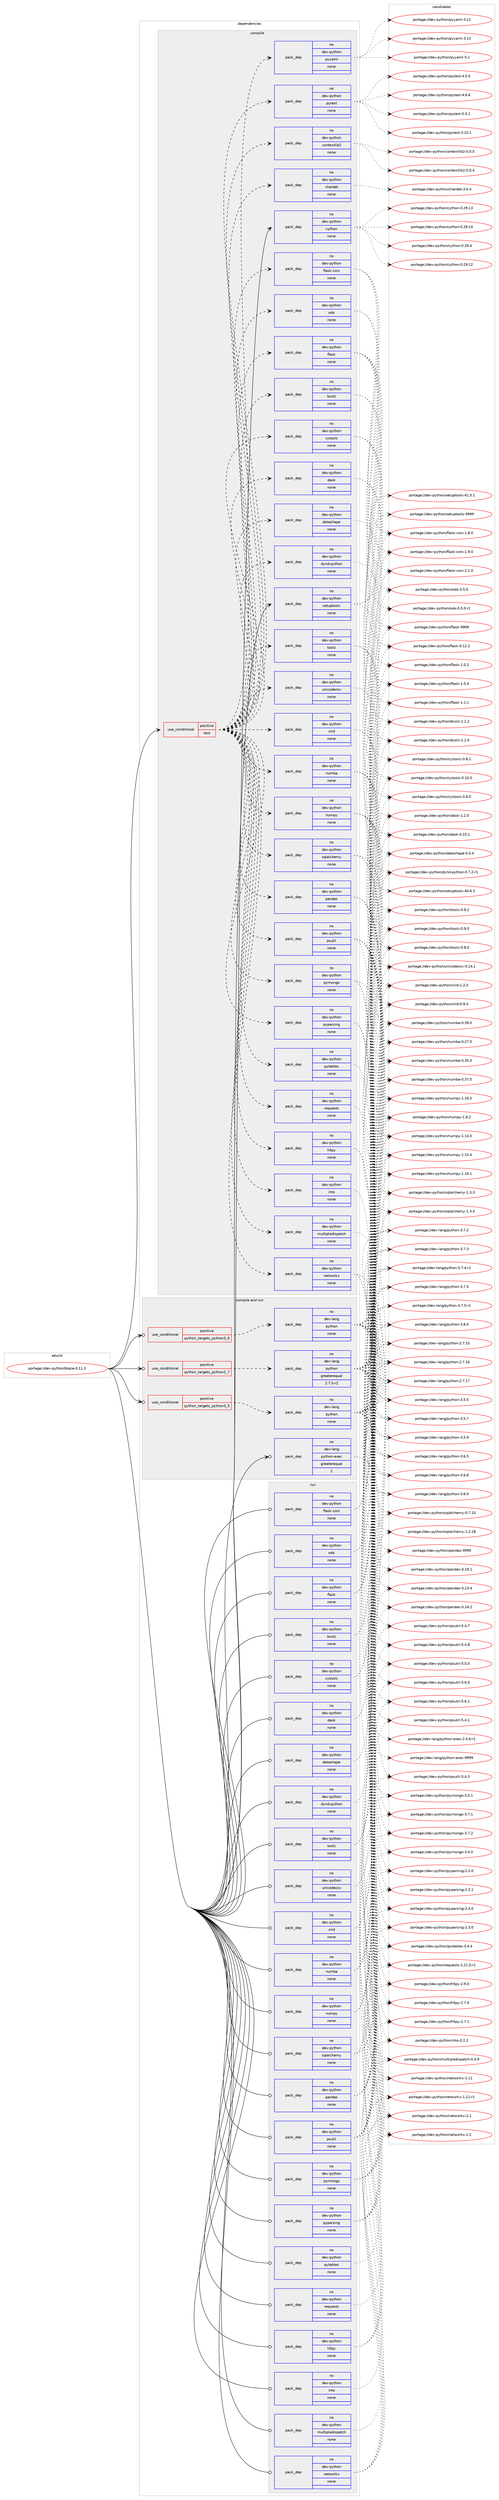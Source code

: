 digraph prolog {

# *************
# Graph options
# *************

newrank=true;
concentrate=true;
compound=true;
graph [rankdir=LR,fontname=Helvetica,fontsize=10,ranksep=1.5];#, ranksep=2.5, nodesep=0.2];
edge  [arrowhead=vee];
node  [fontname=Helvetica,fontsize=10];

# **********
# The ebuild
# **********

subgraph cluster_leftcol {
color=gray;
rank=same;
label=<<i>ebuild</i>>;
id [label="portage://dev-python/blaze-0.11.3", color=red, width=4, href="../dev-python/blaze-0.11.3.svg"];
}

# ****************
# The dependencies
# ****************

subgraph cluster_midcol {
color=gray;
label=<<i>dependencies</i>>;
subgraph cluster_compile {
fillcolor="#eeeeee";
style=filled;
label=<<i>compile</i>>;
subgraph cond26241 {
dependency131921 [label=<<TABLE BORDER="0" CELLBORDER="1" CELLSPACING="0" CELLPADDING="4"><TR><TD ROWSPAN="3" CELLPADDING="10">use_conditional</TD></TR><TR><TD>positive</TD></TR><TR><TD>test</TD></TR></TABLE>>, shape=none, color=red];
subgraph pack102372 {
dependency131922 [label=<<TABLE BORDER="0" CELLBORDER="1" CELLSPACING="0" CELLPADDING="4" WIDTH="220"><TR><TD ROWSPAN="6" CELLPADDING="30">pack_dep</TD></TR><TR><TD WIDTH="110">no</TD></TR><TR><TD>dev-python</TD></TR><TR><TD>bcolz</TD></TR><TR><TD>none</TD></TR><TR><TD></TD></TR></TABLE>>, shape=none, color=blue];
}
dependency131921:e -> dependency131922:w [weight=20,style="dashed",arrowhead="vee"];
subgraph pack102373 {
dependency131923 [label=<<TABLE BORDER="0" CELLBORDER="1" CELLSPACING="0" CELLPADDING="4" WIDTH="220"><TR><TD ROWSPAN="6" CELLPADDING="30">pack_dep</TD></TR><TR><TD WIDTH="110">no</TD></TR><TR><TD>dev-python</TD></TR><TR><TD>cytoolz</TD></TR><TR><TD>none</TD></TR><TR><TD></TD></TR></TABLE>>, shape=none, color=blue];
}
dependency131921:e -> dependency131923:w [weight=20,style="dashed",arrowhead="vee"];
subgraph pack102374 {
dependency131924 [label=<<TABLE BORDER="0" CELLBORDER="1" CELLSPACING="0" CELLPADDING="4" WIDTH="220"><TR><TD ROWSPAN="6" CELLPADDING="30">pack_dep</TD></TR><TR><TD WIDTH="110">no</TD></TR><TR><TD>dev-python</TD></TR><TR><TD>dask</TD></TR><TR><TD>none</TD></TR><TR><TD></TD></TR></TABLE>>, shape=none, color=blue];
}
dependency131921:e -> dependency131924:w [weight=20,style="dashed",arrowhead="vee"];
subgraph pack102375 {
dependency131925 [label=<<TABLE BORDER="0" CELLBORDER="1" CELLSPACING="0" CELLPADDING="4" WIDTH="220"><TR><TD ROWSPAN="6" CELLPADDING="30">pack_dep</TD></TR><TR><TD WIDTH="110">no</TD></TR><TR><TD>dev-python</TD></TR><TR><TD>datashape</TD></TR><TR><TD>none</TD></TR><TR><TD></TD></TR></TABLE>>, shape=none, color=blue];
}
dependency131921:e -> dependency131925:w [weight=20,style="dashed",arrowhead="vee"];
subgraph pack102376 {
dependency131926 [label=<<TABLE BORDER="0" CELLBORDER="1" CELLSPACING="0" CELLPADDING="4" WIDTH="220"><TR><TD ROWSPAN="6" CELLPADDING="30">pack_dep</TD></TR><TR><TD WIDTH="110">no</TD></TR><TR><TD>dev-python</TD></TR><TR><TD>dynd-python</TD></TR><TR><TD>none</TD></TR><TR><TD></TD></TR></TABLE>>, shape=none, color=blue];
}
dependency131921:e -> dependency131926:w [weight=20,style="dashed",arrowhead="vee"];
subgraph pack102377 {
dependency131927 [label=<<TABLE BORDER="0" CELLBORDER="1" CELLSPACING="0" CELLPADDING="4" WIDTH="220"><TR><TD ROWSPAN="6" CELLPADDING="30">pack_dep</TD></TR><TR><TD WIDTH="110">no</TD></TR><TR><TD>dev-python</TD></TR><TR><TD>flask</TD></TR><TR><TD>none</TD></TR><TR><TD></TD></TR></TABLE>>, shape=none, color=blue];
}
dependency131921:e -> dependency131927:w [weight=20,style="dashed",arrowhead="vee"];
subgraph pack102378 {
dependency131928 [label=<<TABLE BORDER="0" CELLBORDER="1" CELLSPACING="0" CELLPADDING="4" WIDTH="220"><TR><TD ROWSPAN="6" CELLPADDING="30">pack_dep</TD></TR><TR><TD WIDTH="110">no</TD></TR><TR><TD>dev-python</TD></TR><TR><TD>flask-cors</TD></TR><TR><TD>none</TD></TR><TR><TD></TD></TR></TABLE>>, shape=none, color=blue];
}
dependency131921:e -> dependency131928:w [weight=20,style="dashed",arrowhead="vee"];
subgraph pack102379 {
dependency131929 [label=<<TABLE BORDER="0" CELLBORDER="1" CELLSPACING="0" CELLPADDING="4" WIDTH="220"><TR><TD ROWSPAN="6" CELLPADDING="30">pack_dep</TD></TR><TR><TD WIDTH="110">no</TD></TR><TR><TD>dev-python</TD></TR><TR><TD>h5py</TD></TR><TR><TD>none</TD></TR><TR><TD></TD></TR></TABLE>>, shape=none, color=blue];
}
dependency131921:e -> dependency131929:w [weight=20,style="dashed",arrowhead="vee"];
subgraph pack102380 {
dependency131930 [label=<<TABLE BORDER="0" CELLBORDER="1" CELLSPACING="0" CELLPADDING="4" WIDTH="220"><TR><TD ROWSPAN="6" CELLPADDING="30">pack_dep</TD></TR><TR><TD WIDTH="110">no</TD></TR><TR><TD>dev-python</TD></TR><TR><TD>into</TD></TR><TR><TD>none</TD></TR><TR><TD></TD></TR></TABLE>>, shape=none, color=blue];
}
dependency131921:e -> dependency131930:w [weight=20,style="dashed",arrowhead="vee"];
subgraph pack102381 {
dependency131931 [label=<<TABLE BORDER="0" CELLBORDER="1" CELLSPACING="0" CELLPADDING="4" WIDTH="220"><TR><TD ROWSPAN="6" CELLPADDING="30">pack_dep</TD></TR><TR><TD WIDTH="110">no</TD></TR><TR><TD>dev-python</TD></TR><TR><TD>multipledispatch</TD></TR><TR><TD>none</TD></TR><TR><TD></TD></TR></TABLE>>, shape=none, color=blue];
}
dependency131921:e -> dependency131931:w [weight=20,style="dashed",arrowhead="vee"];
subgraph pack102382 {
dependency131932 [label=<<TABLE BORDER="0" CELLBORDER="1" CELLSPACING="0" CELLPADDING="4" WIDTH="220"><TR><TD ROWSPAN="6" CELLPADDING="30">pack_dep</TD></TR><TR><TD WIDTH="110">no</TD></TR><TR><TD>dev-python</TD></TR><TR><TD>networkx</TD></TR><TR><TD>none</TD></TR><TR><TD></TD></TR></TABLE>>, shape=none, color=blue];
}
dependency131921:e -> dependency131932:w [weight=20,style="dashed",arrowhead="vee"];
subgraph pack102383 {
dependency131933 [label=<<TABLE BORDER="0" CELLBORDER="1" CELLSPACING="0" CELLPADDING="4" WIDTH="220"><TR><TD ROWSPAN="6" CELLPADDING="30">pack_dep</TD></TR><TR><TD WIDTH="110">no</TD></TR><TR><TD>dev-python</TD></TR><TR><TD>numba</TD></TR><TR><TD>none</TD></TR><TR><TD></TD></TR></TABLE>>, shape=none, color=blue];
}
dependency131921:e -> dependency131933:w [weight=20,style="dashed",arrowhead="vee"];
subgraph pack102384 {
dependency131934 [label=<<TABLE BORDER="0" CELLBORDER="1" CELLSPACING="0" CELLPADDING="4" WIDTH="220"><TR><TD ROWSPAN="6" CELLPADDING="30">pack_dep</TD></TR><TR><TD WIDTH="110">no</TD></TR><TR><TD>dev-python</TD></TR><TR><TD>numpy</TD></TR><TR><TD>none</TD></TR><TR><TD></TD></TR></TABLE>>, shape=none, color=blue];
}
dependency131921:e -> dependency131934:w [weight=20,style="dashed",arrowhead="vee"];
subgraph pack102385 {
dependency131935 [label=<<TABLE BORDER="0" CELLBORDER="1" CELLSPACING="0" CELLPADDING="4" WIDTH="220"><TR><TD ROWSPAN="6" CELLPADDING="30">pack_dep</TD></TR><TR><TD WIDTH="110">no</TD></TR><TR><TD>dev-python</TD></TR><TR><TD>odo</TD></TR><TR><TD>none</TD></TR><TR><TD></TD></TR></TABLE>>, shape=none, color=blue];
}
dependency131921:e -> dependency131935:w [weight=20,style="dashed",arrowhead="vee"];
subgraph pack102386 {
dependency131936 [label=<<TABLE BORDER="0" CELLBORDER="1" CELLSPACING="0" CELLPADDING="4" WIDTH="220"><TR><TD ROWSPAN="6" CELLPADDING="30">pack_dep</TD></TR><TR><TD WIDTH="110">no</TD></TR><TR><TD>dev-python</TD></TR><TR><TD>pandas</TD></TR><TR><TD>none</TD></TR><TR><TD></TD></TR></TABLE>>, shape=none, color=blue];
}
dependency131921:e -> dependency131936:w [weight=20,style="dashed",arrowhead="vee"];
subgraph pack102387 {
dependency131937 [label=<<TABLE BORDER="0" CELLBORDER="1" CELLSPACING="0" CELLPADDING="4" WIDTH="220"><TR><TD ROWSPAN="6" CELLPADDING="30">pack_dep</TD></TR><TR><TD WIDTH="110">no</TD></TR><TR><TD>dev-python</TD></TR><TR><TD>psutil</TD></TR><TR><TD>none</TD></TR><TR><TD></TD></TR></TABLE>>, shape=none, color=blue];
}
dependency131921:e -> dependency131937:w [weight=20,style="dashed",arrowhead="vee"];
subgraph pack102388 {
dependency131938 [label=<<TABLE BORDER="0" CELLBORDER="1" CELLSPACING="0" CELLPADDING="4" WIDTH="220"><TR><TD ROWSPAN="6" CELLPADDING="30">pack_dep</TD></TR><TR><TD WIDTH="110">no</TD></TR><TR><TD>dev-python</TD></TR><TR><TD>pymongo</TD></TR><TR><TD>none</TD></TR><TR><TD></TD></TR></TABLE>>, shape=none, color=blue];
}
dependency131921:e -> dependency131938:w [weight=20,style="dashed",arrowhead="vee"];
subgraph pack102389 {
dependency131939 [label=<<TABLE BORDER="0" CELLBORDER="1" CELLSPACING="0" CELLPADDING="4" WIDTH="220"><TR><TD ROWSPAN="6" CELLPADDING="30">pack_dep</TD></TR><TR><TD WIDTH="110">no</TD></TR><TR><TD>dev-python</TD></TR><TR><TD>pyparsing</TD></TR><TR><TD>none</TD></TR><TR><TD></TD></TR></TABLE>>, shape=none, color=blue];
}
dependency131921:e -> dependency131939:w [weight=20,style="dashed",arrowhead="vee"];
subgraph pack102390 {
dependency131940 [label=<<TABLE BORDER="0" CELLBORDER="1" CELLSPACING="0" CELLPADDING="4" WIDTH="220"><TR><TD ROWSPAN="6" CELLPADDING="30">pack_dep</TD></TR><TR><TD WIDTH="110">no</TD></TR><TR><TD>dev-python</TD></TR><TR><TD>pytables</TD></TR><TR><TD>none</TD></TR><TR><TD></TD></TR></TABLE>>, shape=none, color=blue];
}
dependency131921:e -> dependency131940:w [weight=20,style="dashed",arrowhead="vee"];
subgraph pack102391 {
dependency131941 [label=<<TABLE BORDER="0" CELLBORDER="1" CELLSPACING="0" CELLPADDING="4" WIDTH="220"><TR><TD ROWSPAN="6" CELLPADDING="30">pack_dep</TD></TR><TR><TD WIDTH="110">no</TD></TR><TR><TD>dev-python</TD></TR><TR><TD>requests</TD></TR><TR><TD>none</TD></TR><TR><TD></TD></TR></TABLE>>, shape=none, color=blue];
}
dependency131921:e -> dependency131941:w [weight=20,style="dashed",arrowhead="vee"];
subgraph pack102392 {
dependency131942 [label=<<TABLE BORDER="0" CELLBORDER="1" CELLSPACING="0" CELLPADDING="4" WIDTH="220"><TR><TD ROWSPAN="6" CELLPADDING="30">pack_dep</TD></TR><TR><TD WIDTH="110">no</TD></TR><TR><TD>dev-python</TD></TR><TR><TD>sqlalchemy</TD></TR><TR><TD>none</TD></TR><TR><TD></TD></TR></TABLE>>, shape=none, color=blue];
}
dependency131921:e -> dependency131942:w [weight=20,style="dashed",arrowhead="vee"];
subgraph pack102393 {
dependency131943 [label=<<TABLE BORDER="0" CELLBORDER="1" CELLSPACING="0" CELLPADDING="4" WIDTH="220"><TR><TD ROWSPAN="6" CELLPADDING="30">pack_dep</TD></TR><TR><TD WIDTH="110">no</TD></TR><TR><TD>dev-python</TD></TR><TR><TD>toolz</TD></TR><TR><TD>none</TD></TR><TR><TD></TD></TR></TABLE>>, shape=none, color=blue];
}
dependency131921:e -> dependency131943:w [weight=20,style="dashed",arrowhead="vee"];
subgraph pack102394 {
dependency131944 [label=<<TABLE BORDER="0" CELLBORDER="1" CELLSPACING="0" CELLPADDING="4" WIDTH="220"><TR><TD ROWSPAN="6" CELLPADDING="30">pack_dep</TD></TR><TR><TD WIDTH="110">no</TD></TR><TR><TD>dev-python</TD></TR><TR><TD>unicodecsv</TD></TR><TR><TD>none</TD></TR><TR><TD></TD></TR></TABLE>>, shape=none, color=blue];
}
dependency131921:e -> dependency131944:w [weight=20,style="dashed",arrowhead="vee"];
subgraph pack102395 {
dependency131945 [label=<<TABLE BORDER="0" CELLBORDER="1" CELLSPACING="0" CELLPADDING="4" WIDTH="220"><TR><TD ROWSPAN="6" CELLPADDING="30">pack_dep</TD></TR><TR><TD WIDTH="110">no</TD></TR><TR><TD>dev-python</TD></TR><TR><TD>xlrd</TD></TR><TR><TD>none</TD></TR><TR><TD></TD></TR></TABLE>>, shape=none, color=blue];
}
dependency131921:e -> dependency131945:w [weight=20,style="dashed",arrowhead="vee"];
subgraph pack102396 {
dependency131946 [label=<<TABLE BORDER="0" CELLBORDER="1" CELLSPACING="0" CELLPADDING="4" WIDTH="220"><TR><TD ROWSPAN="6" CELLPADDING="30">pack_dep</TD></TR><TR><TD WIDTH="110">no</TD></TR><TR><TD>dev-python</TD></TR><TR><TD>chardet</TD></TR><TR><TD>none</TD></TR><TR><TD></TD></TR></TABLE>>, shape=none, color=blue];
}
dependency131921:e -> dependency131946:w [weight=20,style="dashed",arrowhead="vee"];
subgraph pack102397 {
dependency131947 [label=<<TABLE BORDER="0" CELLBORDER="1" CELLSPACING="0" CELLPADDING="4" WIDTH="220"><TR><TD ROWSPAN="6" CELLPADDING="30">pack_dep</TD></TR><TR><TD WIDTH="110">no</TD></TR><TR><TD>dev-python</TD></TR><TR><TD>contextlib2</TD></TR><TR><TD>none</TD></TR><TR><TD></TD></TR></TABLE>>, shape=none, color=blue];
}
dependency131921:e -> dependency131947:w [weight=20,style="dashed",arrowhead="vee"];
subgraph pack102398 {
dependency131948 [label=<<TABLE BORDER="0" CELLBORDER="1" CELLSPACING="0" CELLPADDING="4" WIDTH="220"><TR><TD ROWSPAN="6" CELLPADDING="30">pack_dep</TD></TR><TR><TD WIDTH="110">no</TD></TR><TR><TD>dev-python</TD></TR><TR><TD>pytest</TD></TR><TR><TD>none</TD></TR><TR><TD></TD></TR></TABLE>>, shape=none, color=blue];
}
dependency131921:e -> dependency131948:w [weight=20,style="dashed",arrowhead="vee"];
subgraph pack102399 {
dependency131949 [label=<<TABLE BORDER="0" CELLBORDER="1" CELLSPACING="0" CELLPADDING="4" WIDTH="220"><TR><TD ROWSPAN="6" CELLPADDING="30">pack_dep</TD></TR><TR><TD WIDTH="110">no</TD></TR><TR><TD>dev-python</TD></TR><TR><TD>pyyaml</TD></TR><TR><TD>none</TD></TR><TR><TD></TD></TR></TABLE>>, shape=none, color=blue];
}
dependency131921:e -> dependency131949:w [weight=20,style="dashed",arrowhead="vee"];
}
id:e -> dependency131921:w [weight=20,style="solid",arrowhead="vee"];
subgraph pack102400 {
dependency131950 [label=<<TABLE BORDER="0" CELLBORDER="1" CELLSPACING="0" CELLPADDING="4" WIDTH="220"><TR><TD ROWSPAN="6" CELLPADDING="30">pack_dep</TD></TR><TR><TD WIDTH="110">no</TD></TR><TR><TD>dev-python</TD></TR><TR><TD>cython</TD></TR><TR><TD>none</TD></TR><TR><TD></TD></TR></TABLE>>, shape=none, color=blue];
}
id:e -> dependency131950:w [weight=20,style="solid",arrowhead="vee"];
subgraph pack102401 {
dependency131951 [label=<<TABLE BORDER="0" CELLBORDER="1" CELLSPACING="0" CELLPADDING="4" WIDTH="220"><TR><TD ROWSPAN="6" CELLPADDING="30">pack_dep</TD></TR><TR><TD WIDTH="110">no</TD></TR><TR><TD>dev-python</TD></TR><TR><TD>setuptools</TD></TR><TR><TD>none</TD></TR><TR><TD></TD></TR></TABLE>>, shape=none, color=blue];
}
id:e -> dependency131951:w [weight=20,style="solid",arrowhead="vee"];
}
subgraph cluster_compileandrun {
fillcolor="#eeeeee";
style=filled;
label=<<i>compile and run</i>>;
subgraph cond26242 {
dependency131952 [label=<<TABLE BORDER="0" CELLBORDER="1" CELLSPACING="0" CELLPADDING="4"><TR><TD ROWSPAN="3" CELLPADDING="10">use_conditional</TD></TR><TR><TD>positive</TD></TR><TR><TD>python_targets_python2_7</TD></TR></TABLE>>, shape=none, color=red];
subgraph pack102402 {
dependency131953 [label=<<TABLE BORDER="0" CELLBORDER="1" CELLSPACING="0" CELLPADDING="4" WIDTH="220"><TR><TD ROWSPAN="6" CELLPADDING="30">pack_dep</TD></TR><TR><TD WIDTH="110">no</TD></TR><TR><TD>dev-lang</TD></TR><TR><TD>python</TD></TR><TR><TD>greaterequal</TD></TR><TR><TD>2.7.5-r2</TD></TR></TABLE>>, shape=none, color=blue];
}
dependency131952:e -> dependency131953:w [weight=20,style="dashed",arrowhead="vee"];
}
id:e -> dependency131952:w [weight=20,style="solid",arrowhead="odotvee"];
subgraph cond26243 {
dependency131954 [label=<<TABLE BORDER="0" CELLBORDER="1" CELLSPACING="0" CELLPADDING="4"><TR><TD ROWSPAN="3" CELLPADDING="10">use_conditional</TD></TR><TR><TD>positive</TD></TR><TR><TD>python_targets_python3_5</TD></TR></TABLE>>, shape=none, color=red];
subgraph pack102403 {
dependency131955 [label=<<TABLE BORDER="0" CELLBORDER="1" CELLSPACING="0" CELLPADDING="4" WIDTH="220"><TR><TD ROWSPAN="6" CELLPADDING="30">pack_dep</TD></TR><TR><TD WIDTH="110">no</TD></TR><TR><TD>dev-lang</TD></TR><TR><TD>python</TD></TR><TR><TD>none</TD></TR><TR><TD></TD></TR></TABLE>>, shape=none, color=blue];
}
dependency131954:e -> dependency131955:w [weight=20,style="dashed",arrowhead="vee"];
}
id:e -> dependency131954:w [weight=20,style="solid",arrowhead="odotvee"];
subgraph cond26244 {
dependency131956 [label=<<TABLE BORDER="0" CELLBORDER="1" CELLSPACING="0" CELLPADDING="4"><TR><TD ROWSPAN="3" CELLPADDING="10">use_conditional</TD></TR><TR><TD>positive</TD></TR><TR><TD>python_targets_python3_6</TD></TR></TABLE>>, shape=none, color=red];
subgraph pack102404 {
dependency131957 [label=<<TABLE BORDER="0" CELLBORDER="1" CELLSPACING="0" CELLPADDING="4" WIDTH="220"><TR><TD ROWSPAN="6" CELLPADDING="30">pack_dep</TD></TR><TR><TD WIDTH="110">no</TD></TR><TR><TD>dev-lang</TD></TR><TR><TD>python</TD></TR><TR><TD>none</TD></TR><TR><TD></TD></TR></TABLE>>, shape=none, color=blue];
}
dependency131956:e -> dependency131957:w [weight=20,style="dashed",arrowhead="vee"];
}
id:e -> dependency131956:w [weight=20,style="solid",arrowhead="odotvee"];
subgraph pack102405 {
dependency131958 [label=<<TABLE BORDER="0" CELLBORDER="1" CELLSPACING="0" CELLPADDING="4" WIDTH="220"><TR><TD ROWSPAN="6" CELLPADDING="30">pack_dep</TD></TR><TR><TD WIDTH="110">no</TD></TR><TR><TD>dev-lang</TD></TR><TR><TD>python-exec</TD></TR><TR><TD>greaterequal</TD></TR><TR><TD>2</TD></TR></TABLE>>, shape=none, color=blue];
}
id:e -> dependency131958:w [weight=20,style="solid",arrowhead="odotvee"];
}
subgraph cluster_run {
fillcolor="#eeeeee";
style=filled;
label=<<i>run</i>>;
subgraph pack102406 {
dependency131959 [label=<<TABLE BORDER="0" CELLBORDER="1" CELLSPACING="0" CELLPADDING="4" WIDTH="220"><TR><TD ROWSPAN="6" CELLPADDING="30">pack_dep</TD></TR><TR><TD WIDTH="110">no</TD></TR><TR><TD>dev-python</TD></TR><TR><TD>bcolz</TD></TR><TR><TD>none</TD></TR><TR><TD></TD></TR></TABLE>>, shape=none, color=blue];
}
id:e -> dependency131959:w [weight=20,style="solid",arrowhead="odot"];
subgraph pack102407 {
dependency131960 [label=<<TABLE BORDER="0" CELLBORDER="1" CELLSPACING="0" CELLPADDING="4" WIDTH="220"><TR><TD ROWSPAN="6" CELLPADDING="30">pack_dep</TD></TR><TR><TD WIDTH="110">no</TD></TR><TR><TD>dev-python</TD></TR><TR><TD>cytoolz</TD></TR><TR><TD>none</TD></TR><TR><TD></TD></TR></TABLE>>, shape=none, color=blue];
}
id:e -> dependency131960:w [weight=20,style="solid",arrowhead="odot"];
subgraph pack102408 {
dependency131961 [label=<<TABLE BORDER="0" CELLBORDER="1" CELLSPACING="0" CELLPADDING="4" WIDTH="220"><TR><TD ROWSPAN="6" CELLPADDING="30">pack_dep</TD></TR><TR><TD WIDTH="110">no</TD></TR><TR><TD>dev-python</TD></TR><TR><TD>dask</TD></TR><TR><TD>none</TD></TR><TR><TD></TD></TR></TABLE>>, shape=none, color=blue];
}
id:e -> dependency131961:w [weight=20,style="solid",arrowhead="odot"];
subgraph pack102409 {
dependency131962 [label=<<TABLE BORDER="0" CELLBORDER="1" CELLSPACING="0" CELLPADDING="4" WIDTH="220"><TR><TD ROWSPAN="6" CELLPADDING="30">pack_dep</TD></TR><TR><TD WIDTH="110">no</TD></TR><TR><TD>dev-python</TD></TR><TR><TD>datashape</TD></TR><TR><TD>none</TD></TR><TR><TD></TD></TR></TABLE>>, shape=none, color=blue];
}
id:e -> dependency131962:w [weight=20,style="solid",arrowhead="odot"];
subgraph pack102410 {
dependency131963 [label=<<TABLE BORDER="0" CELLBORDER="1" CELLSPACING="0" CELLPADDING="4" WIDTH="220"><TR><TD ROWSPAN="6" CELLPADDING="30">pack_dep</TD></TR><TR><TD WIDTH="110">no</TD></TR><TR><TD>dev-python</TD></TR><TR><TD>dynd-python</TD></TR><TR><TD>none</TD></TR><TR><TD></TD></TR></TABLE>>, shape=none, color=blue];
}
id:e -> dependency131963:w [weight=20,style="solid",arrowhead="odot"];
subgraph pack102411 {
dependency131964 [label=<<TABLE BORDER="0" CELLBORDER="1" CELLSPACING="0" CELLPADDING="4" WIDTH="220"><TR><TD ROWSPAN="6" CELLPADDING="30">pack_dep</TD></TR><TR><TD WIDTH="110">no</TD></TR><TR><TD>dev-python</TD></TR><TR><TD>flask</TD></TR><TR><TD>none</TD></TR><TR><TD></TD></TR></TABLE>>, shape=none, color=blue];
}
id:e -> dependency131964:w [weight=20,style="solid",arrowhead="odot"];
subgraph pack102412 {
dependency131965 [label=<<TABLE BORDER="0" CELLBORDER="1" CELLSPACING="0" CELLPADDING="4" WIDTH="220"><TR><TD ROWSPAN="6" CELLPADDING="30">pack_dep</TD></TR><TR><TD WIDTH="110">no</TD></TR><TR><TD>dev-python</TD></TR><TR><TD>flask-cors</TD></TR><TR><TD>none</TD></TR><TR><TD></TD></TR></TABLE>>, shape=none, color=blue];
}
id:e -> dependency131965:w [weight=20,style="solid",arrowhead="odot"];
subgraph pack102413 {
dependency131966 [label=<<TABLE BORDER="0" CELLBORDER="1" CELLSPACING="0" CELLPADDING="4" WIDTH="220"><TR><TD ROWSPAN="6" CELLPADDING="30">pack_dep</TD></TR><TR><TD WIDTH="110">no</TD></TR><TR><TD>dev-python</TD></TR><TR><TD>h5py</TD></TR><TR><TD>none</TD></TR><TR><TD></TD></TR></TABLE>>, shape=none, color=blue];
}
id:e -> dependency131966:w [weight=20,style="solid",arrowhead="odot"];
subgraph pack102414 {
dependency131967 [label=<<TABLE BORDER="0" CELLBORDER="1" CELLSPACING="0" CELLPADDING="4" WIDTH="220"><TR><TD ROWSPAN="6" CELLPADDING="30">pack_dep</TD></TR><TR><TD WIDTH="110">no</TD></TR><TR><TD>dev-python</TD></TR><TR><TD>into</TD></TR><TR><TD>none</TD></TR><TR><TD></TD></TR></TABLE>>, shape=none, color=blue];
}
id:e -> dependency131967:w [weight=20,style="solid",arrowhead="odot"];
subgraph pack102415 {
dependency131968 [label=<<TABLE BORDER="0" CELLBORDER="1" CELLSPACING="0" CELLPADDING="4" WIDTH="220"><TR><TD ROWSPAN="6" CELLPADDING="30">pack_dep</TD></TR><TR><TD WIDTH="110">no</TD></TR><TR><TD>dev-python</TD></TR><TR><TD>multipledispatch</TD></TR><TR><TD>none</TD></TR><TR><TD></TD></TR></TABLE>>, shape=none, color=blue];
}
id:e -> dependency131968:w [weight=20,style="solid",arrowhead="odot"];
subgraph pack102416 {
dependency131969 [label=<<TABLE BORDER="0" CELLBORDER="1" CELLSPACING="0" CELLPADDING="4" WIDTH="220"><TR><TD ROWSPAN="6" CELLPADDING="30">pack_dep</TD></TR><TR><TD WIDTH="110">no</TD></TR><TR><TD>dev-python</TD></TR><TR><TD>networkx</TD></TR><TR><TD>none</TD></TR><TR><TD></TD></TR></TABLE>>, shape=none, color=blue];
}
id:e -> dependency131969:w [weight=20,style="solid",arrowhead="odot"];
subgraph pack102417 {
dependency131970 [label=<<TABLE BORDER="0" CELLBORDER="1" CELLSPACING="0" CELLPADDING="4" WIDTH="220"><TR><TD ROWSPAN="6" CELLPADDING="30">pack_dep</TD></TR><TR><TD WIDTH="110">no</TD></TR><TR><TD>dev-python</TD></TR><TR><TD>numba</TD></TR><TR><TD>none</TD></TR><TR><TD></TD></TR></TABLE>>, shape=none, color=blue];
}
id:e -> dependency131970:w [weight=20,style="solid",arrowhead="odot"];
subgraph pack102418 {
dependency131971 [label=<<TABLE BORDER="0" CELLBORDER="1" CELLSPACING="0" CELLPADDING="4" WIDTH="220"><TR><TD ROWSPAN="6" CELLPADDING="30">pack_dep</TD></TR><TR><TD WIDTH="110">no</TD></TR><TR><TD>dev-python</TD></TR><TR><TD>numpy</TD></TR><TR><TD>none</TD></TR><TR><TD></TD></TR></TABLE>>, shape=none, color=blue];
}
id:e -> dependency131971:w [weight=20,style="solid",arrowhead="odot"];
subgraph pack102419 {
dependency131972 [label=<<TABLE BORDER="0" CELLBORDER="1" CELLSPACING="0" CELLPADDING="4" WIDTH="220"><TR><TD ROWSPAN="6" CELLPADDING="30">pack_dep</TD></TR><TR><TD WIDTH="110">no</TD></TR><TR><TD>dev-python</TD></TR><TR><TD>odo</TD></TR><TR><TD>none</TD></TR><TR><TD></TD></TR></TABLE>>, shape=none, color=blue];
}
id:e -> dependency131972:w [weight=20,style="solid",arrowhead="odot"];
subgraph pack102420 {
dependency131973 [label=<<TABLE BORDER="0" CELLBORDER="1" CELLSPACING="0" CELLPADDING="4" WIDTH="220"><TR><TD ROWSPAN="6" CELLPADDING="30">pack_dep</TD></TR><TR><TD WIDTH="110">no</TD></TR><TR><TD>dev-python</TD></TR><TR><TD>pandas</TD></TR><TR><TD>none</TD></TR><TR><TD></TD></TR></TABLE>>, shape=none, color=blue];
}
id:e -> dependency131973:w [weight=20,style="solid",arrowhead="odot"];
subgraph pack102421 {
dependency131974 [label=<<TABLE BORDER="0" CELLBORDER="1" CELLSPACING="0" CELLPADDING="4" WIDTH="220"><TR><TD ROWSPAN="6" CELLPADDING="30">pack_dep</TD></TR><TR><TD WIDTH="110">no</TD></TR><TR><TD>dev-python</TD></TR><TR><TD>psutil</TD></TR><TR><TD>none</TD></TR><TR><TD></TD></TR></TABLE>>, shape=none, color=blue];
}
id:e -> dependency131974:w [weight=20,style="solid",arrowhead="odot"];
subgraph pack102422 {
dependency131975 [label=<<TABLE BORDER="0" CELLBORDER="1" CELLSPACING="0" CELLPADDING="4" WIDTH="220"><TR><TD ROWSPAN="6" CELLPADDING="30">pack_dep</TD></TR><TR><TD WIDTH="110">no</TD></TR><TR><TD>dev-python</TD></TR><TR><TD>pymongo</TD></TR><TR><TD>none</TD></TR><TR><TD></TD></TR></TABLE>>, shape=none, color=blue];
}
id:e -> dependency131975:w [weight=20,style="solid",arrowhead="odot"];
subgraph pack102423 {
dependency131976 [label=<<TABLE BORDER="0" CELLBORDER="1" CELLSPACING="0" CELLPADDING="4" WIDTH="220"><TR><TD ROWSPAN="6" CELLPADDING="30">pack_dep</TD></TR><TR><TD WIDTH="110">no</TD></TR><TR><TD>dev-python</TD></TR><TR><TD>pyparsing</TD></TR><TR><TD>none</TD></TR><TR><TD></TD></TR></TABLE>>, shape=none, color=blue];
}
id:e -> dependency131976:w [weight=20,style="solid",arrowhead="odot"];
subgraph pack102424 {
dependency131977 [label=<<TABLE BORDER="0" CELLBORDER="1" CELLSPACING="0" CELLPADDING="4" WIDTH="220"><TR><TD ROWSPAN="6" CELLPADDING="30">pack_dep</TD></TR><TR><TD WIDTH="110">no</TD></TR><TR><TD>dev-python</TD></TR><TR><TD>pytables</TD></TR><TR><TD>none</TD></TR><TR><TD></TD></TR></TABLE>>, shape=none, color=blue];
}
id:e -> dependency131977:w [weight=20,style="solid",arrowhead="odot"];
subgraph pack102425 {
dependency131978 [label=<<TABLE BORDER="0" CELLBORDER="1" CELLSPACING="0" CELLPADDING="4" WIDTH="220"><TR><TD ROWSPAN="6" CELLPADDING="30">pack_dep</TD></TR><TR><TD WIDTH="110">no</TD></TR><TR><TD>dev-python</TD></TR><TR><TD>requests</TD></TR><TR><TD>none</TD></TR><TR><TD></TD></TR></TABLE>>, shape=none, color=blue];
}
id:e -> dependency131978:w [weight=20,style="solid",arrowhead="odot"];
subgraph pack102426 {
dependency131979 [label=<<TABLE BORDER="0" CELLBORDER="1" CELLSPACING="0" CELLPADDING="4" WIDTH="220"><TR><TD ROWSPAN="6" CELLPADDING="30">pack_dep</TD></TR><TR><TD WIDTH="110">no</TD></TR><TR><TD>dev-python</TD></TR><TR><TD>sqlalchemy</TD></TR><TR><TD>none</TD></TR><TR><TD></TD></TR></TABLE>>, shape=none, color=blue];
}
id:e -> dependency131979:w [weight=20,style="solid",arrowhead="odot"];
subgraph pack102427 {
dependency131980 [label=<<TABLE BORDER="0" CELLBORDER="1" CELLSPACING="0" CELLPADDING="4" WIDTH="220"><TR><TD ROWSPAN="6" CELLPADDING="30">pack_dep</TD></TR><TR><TD WIDTH="110">no</TD></TR><TR><TD>dev-python</TD></TR><TR><TD>toolz</TD></TR><TR><TD>none</TD></TR><TR><TD></TD></TR></TABLE>>, shape=none, color=blue];
}
id:e -> dependency131980:w [weight=20,style="solid",arrowhead="odot"];
subgraph pack102428 {
dependency131981 [label=<<TABLE BORDER="0" CELLBORDER="1" CELLSPACING="0" CELLPADDING="4" WIDTH="220"><TR><TD ROWSPAN="6" CELLPADDING="30">pack_dep</TD></TR><TR><TD WIDTH="110">no</TD></TR><TR><TD>dev-python</TD></TR><TR><TD>unicodecsv</TD></TR><TR><TD>none</TD></TR><TR><TD></TD></TR></TABLE>>, shape=none, color=blue];
}
id:e -> dependency131981:w [weight=20,style="solid",arrowhead="odot"];
subgraph pack102429 {
dependency131982 [label=<<TABLE BORDER="0" CELLBORDER="1" CELLSPACING="0" CELLPADDING="4" WIDTH="220"><TR><TD ROWSPAN="6" CELLPADDING="30">pack_dep</TD></TR><TR><TD WIDTH="110">no</TD></TR><TR><TD>dev-python</TD></TR><TR><TD>xlrd</TD></TR><TR><TD>none</TD></TR><TR><TD></TD></TR></TABLE>>, shape=none, color=blue];
}
id:e -> dependency131982:w [weight=20,style="solid",arrowhead="odot"];
}
}

# **************
# The candidates
# **************

subgraph cluster_choices {
rank=same;
color=gray;
label=<<i>candidates</i>>;

subgraph choice102372 {
color=black;
nodesep=1;
choiceportage10010111845112121116104111110479899111108122454946494648 [label="portage://dev-python/bcolz-1.1.0", color=red, width=4,href="../dev-python/bcolz-1.1.0.svg"];
choiceportage10010111845112121116104111110479899111108122454946494650 [label="portage://dev-python/bcolz-1.1.2", color=red, width=4,href="../dev-python/bcolz-1.1.2.svg"];
dependency131922:e -> choiceportage10010111845112121116104111110479899111108122454946494648:w [style=dotted,weight="100"];
dependency131922:e -> choiceportage10010111845112121116104111110479899111108122454946494650:w [style=dotted,weight="100"];
}
subgraph choice102373 {
color=black;
nodesep=1;
choiceportage10010111845112121116104111110479912111611111110812245484649484648 [label="portage://dev-python/cytoolz-0.10.0", color=red, width=4,href="../dev-python/cytoolz-0.10.0.svg"];
choiceportage100101118451121211161041111104799121116111111108122454846564648 [label="portage://dev-python/cytoolz-0.8.0", color=red, width=4,href="../dev-python/cytoolz-0.8.0.svg"];
choiceportage100101118451121211161041111104799121116111111108122454846564650 [label="portage://dev-python/cytoolz-0.8.2", color=red, width=4,href="../dev-python/cytoolz-0.8.2.svg"];
dependency131923:e -> choiceportage10010111845112121116104111110479912111611111110812245484649484648:w [style=dotted,weight="100"];
dependency131923:e -> choiceportage100101118451121211161041111104799121116111111108122454846564648:w [style=dotted,weight="100"];
dependency131923:e -> choiceportage100101118451121211161041111104799121116111111108122454846564650:w [style=dotted,weight="100"];
}
subgraph choice102374 {
color=black;
nodesep=1;
choiceportage10010111845112121116104111110471009711510745484649534649 [label="portage://dev-python/dask-0.15.1", color=red, width=4,href="../dev-python/dask-0.15.1.svg"];
choiceportage100101118451121211161041111104710097115107454946504648 [label="portage://dev-python/dask-1.2.0", color=red, width=4,href="../dev-python/dask-1.2.0.svg"];
dependency131924:e -> choiceportage10010111845112121116104111110471009711510745484649534649:w [style=dotted,weight="100"];
dependency131924:e -> choiceportage100101118451121211161041111104710097115107454946504648:w [style=dotted,weight="100"];
}
subgraph choice102375 {
color=black;
nodesep=1;
choiceportage1001011184511212111610411111047100971169711510497112101454846534652 [label="portage://dev-python/datashape-0.5.4", color=red, width=4,href="../dev-python/datashape-0.5.4.svg"];
dependency131925:e -> choiceportage1001011184511212111610411111047100971169711510497112101454846534652:w [style=dotted,weight="100"];
}
subgraph choice102376 {
color=black;
nodesep=1;
choiceportage1001011184511212111610411111047100121110100451121211161041111104548465546504511449 [label="portage://dev-python/dynd-python-0.7.2-r1", color=red, width=4,href="../dev-python/dynd-python-0.7.2-r1.svg"];
dependency131926:e -> choiceportage1001011184511212111610411111047100121110100451121211161041111104548465546504511449:w [style=dotted,weight="100"];
}
subgraph choice102377 {
color=black;
nodesep=1;
choiceportage10010111845112121116104111110471021089711510745484649504650 [label="portage://dev-python/flask-0.12.2", color=red, width=4,href="../dev-python/flask-0.12.2.svg"];
choiceportage100101118451121211161041111104710210897115107454946484650 [label="portage://dev-python/flask-1.0.2", color=red, width=4,href="../dev-python/flask-1.0.2.svg"];
choiceportage100101118451121211161041111104710210897115107454946484652 [label="portage://dev-python/flask-1.0.4", color=red, width=4,href="../dev-python/flask-1.0.4.svg"];
choiceportage100101118451121211161041111104710210897115107454946494649 [label="portage://dev-python/flask-1.1.1", color=red, width=4,href="../dev-python/flask-1.1.1.svg"];
choiceportage1001011184511212111610411111047102108971151074557575757 [label="portage://dev-python/flask-9999", color=red, width=4,href="../dev-python/flask-9999.svg"];
dependency131927:e -> choiceportage10010111845112121116104111110471021089711510745484649504650:w [style=dotted,weight="100"];
dependency131927:e -> choiceportage100101118451121211161041111104710210897115107454946484650:w [style=dotted,weight="100"];
dependency131927:e -> choiceportage100101118451121211161041111104710210897115107454946484652:w [style=dotted,weight="100"];
dependency131927:e -> choiceportage100101118451121211161041111104710210897115107454946494649:w [style=dotted,weight="100"];
dependency131927:e -> choiceportage1001011184511212111610411111047102108971151074557575757:w [style=dotted,weight="100"];
}
subgraph choice102378 {
color=black;
nodesep=1;
choiceportage1001011184511212111610411111047102108971151074599111114115454946564648 [label="portage://dev-python/flask-cors-1.8.0", color=red, width=4,href="../dev-python/flask-cors-1.8.0.svg"];
choiceportage1001011184511212111610411111047102108971151074599111114115454946574648 [label="portage://dev-python/flask-cors-1.9.0", color=red, width=4,href="../dev-python/flask-cors-1.9.0.svg"];
choiceportage1001011184511212111610411111047102108971151074599111114115455046494648 [label="portage://dev-python/flask-cors-2.1.0", color=red, width=4,href="../dev-python/flask-cors-2.1.0.svg"];
dependency131928:e -> choiceportage1001011184511212111610411111047102108971151074599111114115454946564648:w [style=dotted,weight="100"];
dependency131928:e -> choiceportage1001011184511212111610411111047102108971151074599111114115454946574648:w [style=dotted,weight="100"];
dependency131928:e -> choiceportage1001011184511212111610411111047102108971151074599111114115455046494648:w [style=dotted,weight="100"];
}
subgraph choice102379 {
color=black;
nodesep=1;
choiceportage100101118451121211161041111104710453112121455046554648 [label="portage://dev-python/h5py-2.7.0", color=red, width=4,href="../dev-python/h5py-2.7.0.svg"];
choiceportage100101118451121211161041111104710453112121455046554649 [label="portage://dev-python/h5py-2.7.1", color=red, width=4,href="../dev-python/h5py-2.7.1.svg"];
choiceportage100101118451121211161041111104710453112121455046574648 [label="portage://dev-python/h5py-2.9.0", color=red, width=4,href="../dev-python/h5py-2.9.0.svg"];
dependency131929:e -> choiceportage100101118451121211161041111104710453112121455046554648:w [style=dotted,weight="100"];
dependency131929:e -> choiceportage100101118451121211161041111104710453112121455046554649:w [style=dotted,weight="100"];
dependency131929:e -> choiceportage100101118451121211161041111104710453112121455046574648:w [style=dotted,weight="100"];
}
subgraph choice102380 {
color=black;
nodesep=1;
choiceportage1001011184511212111610411111047105110116111454846504650 [label="portage://dev-python/into-0.2.2", color=red, width=4,href="../dev-python/into-0.2.2.svg"];
dependency131930:e -> choiceportage1001011184511212111610411111047105110116111454846504650:w [style=dotted,weight="100"];
}
subgraph choice102381 {
color=black;
nodesep=1;
choiceportage10010111845112121116104111110471091171081161051121081011001051151129711699104454846524657 [label="portage://dev-python/multipledispatch-0.4.9", color=red, width=4,href="../dev-python/multipledispatch-0.4.9.svg"];
dependency131931:e -> choiceportage10010111845112121116104111110471091171081161051121081011001051151129711699104454846524657:w [style=dotted,weight="100"];
}
subgraph choice102382 {
color=black;
nodesep=1;
choiceportage10010111845112121116104111110471101011161191111141071204549464949 [label="portage://dev-python/networkx-1.11", color=red, width=4,href="../dev-python/networkx-1.11.svg"];
choiceportage100101118451121211161041111104711010111611911111410712045494649494511449 [label="portage://dev-python/networkx-1.11-r1", color=red, width=4,href="../dev-python/networkx-1.11-r1.svg"];
choiceportage100101118451121211161041111104711010111611911111410712045504649 [label="portage://dev-python/networkx-2.1", color=red, width=4,href="../dev-python/networkx-2.1.svg"];
choiceportage100101118451121211161041111104711010111611911111410712045504650 [label="portage://dev-python/networkx-2.2", color=red, width=4,href="../dev-python/networkx-2.2.svg"];
dependency131932:e -> choiceportage10010111845112121116104111110471101011161191111141071204549464949:w [style=dotted,weight="100"];
dependency131932:e -> choiceportage100101118451121211161041111104711010111611911111410712045494649494511449:w [style=dotted,weight="100"];
dependency131932:e -> choiceportage100101118451121211161041111104711010111611911111410712045504649:w [style=dotted,weight="100"];
dependency131932:e -> choiceportage100101118451121211161041111104711010111611911111410712045504650:w [style=dotted,weight="100"];
}
subgraph choice102383 {
color=black;
nodesep=1;
choiceportage1001011184511212111610411111047110117109989745484650554648 [label="portage://dev-python/numba-0.27.0", color=red, width=4,href="../dev-python/numba-0.27.0.svg"];
choiceportage1001011184511212111610411111047110117109989745484651534648 [label="portage://dev-python/numba-0.35.0", color=red, width=4,href="../dev-python/numba-0.35.0.svg"];
choiceportage1001011184511212111610411111047110117109989745484651554648 [label="portage://dev-python/numba-0.37.0", color=red, width=4,href="../dev-python/numba-0.37.0.svg"];
choiceportage1001011184511212111610411111047110117109989745484651574648 [label="portage://dev-python/numba-0.39.0", color=red, width=4,href="../dev-python/numba-0.39.0.svg"];
dependency131933:e -> choiceportage1001011184511212111610411111047110117109989745484650554648:w [style=dotted,weight="100"];
dependency131933:e -> choiceportage1001011184511212111610411111047110117109989745484651534648:w [style=dotted,weight="100"];
dependency131933:e -> choiceportage1001011184511212111610411111047110117109989745484651554648:w [style=dotted,weight="100"];
dependency131933:e -> choiceportage1001011184511212111610411111047110117109989745484651574648:w [style=dotted,weight="100"];
}
subgraph choice102384 {
color=black;
nodesep=1;
choiceportage100101118451121211161041111104711011710911212145494649524653 [label="portage://dev-python/numpy-1.14.5", color=red, width=4,href="../dev-python/numpy-1.14.5.svg"];
choiceportage100101118451121211161041111104711011710911212145494649534652 [label="portage://dev-python/numpy-1.15.4", color=red, width=4,href="../dev-python/numpy-1.15.4.svg"];
choiceportage100101118451121211161041111104711011710911212145494649544649 [label="portage://dev-python/numpy-1.16.1", color=red, width=4,href="../dev-python/numpy-1.16.1.svg"];
choiceportage100101118451121211161041111104711011710911212145494649544653 [label="portage://dev-python/numpy-1.16.5", color=red, width=4,href="../dev-python/numpy-1.16.5.svg"];
choiceportage1001011184511212111610411111047110117109112121454946564650 [label="portage://dev-python/numpy-1.8.2", color=red, width=4,href="../dev-python/numpy-1.8.2.svg"];
dependency131934:e -> choiceportage100101118451121211161041111104711011710911212145494649524653:w [style=dotted,weight="100"];
dependency131934:e -> choiceportage100101118451121211161041111104711011710911212145494649534652:w [style=dotted,weight="100"];
dependency131934:e -> choiceportage100101118451121211161041111104711011710911212145494649544649:w [style=dotted,weight="100"];
dependency131934:e -> choiceportage100101118451121211161041111104711011710911212145494649544653:w [style=dotted,weight="100"];
dependency131934:e -> choiceportage1001011184511212111610411111047110117109112121454946564650:w [style=dotted,weight="100"];
}
subgraph choice102385 {
color=black;
nodesep=1;
choiceportage1001011184511212111610411111047111100111454846534648 [label="portage://dev-python/odo-0.5.0", color=red, width=4,href="../dev-python/odo-0.5.0.svg"];
choiceportage10010111845112121116104111110471111001114548465346484511449 [label="portage://dev-python/odo-0.5.0-r1", color=red, width=4,href="../dev-python/odo-0.5.0-r1.svg"];
dependency131935:e -> choiceportage1001011184511212111610411111047111100111454846534648:w [style=dotted,weight="100"];
dependency131935:e -> choiceportage10010111845112121116104111110471111001114548465346484511449:w [style=dotted,weight="100"];
}
subgraph choice102386 {
color=black;
nodesep=1;
choiceportage1001011184511212111610411111047112971101009711545484649574649 [label="portage://dev-python/pandas-0.19.1", color=red, width=4,href="../dev-python/pandas-0.19.1.svg"];
choiceportage1001011184511212111610411111047112971101009711545484650514652 [label="portage://dev-python/pandas-0.23.4", color=red, width=4,href="../dev-python/pandas-0.23.4.svg"];
choiceportage1001011184511212111610411111047112971101009711545484650524650 [label="portage://dev-python/pandas-0.24.2", color=red, width=4,href="../dev-python/pandas-0.24.2.svg"];
choiceportage100101118451121211161041111104711297110100971154557575757 [label="portage://dev-python/pandas-9999", color=red, width=4,href="../dev-python/pandas-9999.svg"];
dependency131936:e -> choiceportage1001011184511212111610411111047112971101009711545484649574649:w [style=dotted,weight="100"];
dependency131936:e -> choiceportage1001011184511212111610411111047112971101009711545484650514652:w [style=dotted,weight="100"];
dependency131936:e -> choiceportage1001011184511212111610411111047112971101009711545484650524650:w [style=dotted,weight="100"];
dependency131936:e -> choiceportage100101118451121211161041111104711297110100971154557575757:w [style=dotted,weight="100"];
}
subgraph choice102387 {
color=black;
nodesep=1;
choiceportage1001011184511212111610411111047112115117116105108455346524649 [label="portage://dev-python/psutil-5.4.1", color=red, width=4,href="../dev-python/psutil-5.4.1.svg"];
choiceportage1001011184511212111610411111047112115117116105108455346524651 [label="portage://dev-python/psutil-5.4.3", color=red, width=4,href="../dev-python/psutil-5.4.3.svg"];
choiceportage1001011184511212111610411111047112115117116105108455346524655 [label="portage://dev-python/psutil-5.4.7", color=red, width=4,href="../dev-python/psutil-5.4.7.svg"];
choiceportage1001011184511212111610411111047112115117116105108455346524656 [label="portage://dev-python/psutil-5.4.8", color=red, width=4,href="../dev-python/psutil-5.4.8.svg"];
choiceportage1001011184511212111610411111047112115117116105108455346534648 [label="portage://dev-python/psutil-5.5.0", color=red, width=4,href="../dev-python/psutil-5.5.0.svg"];
choiceportage1001011184511212111610411111047112115117116105108455346544648 [label="portage://dev-python/psutil-5.6.0", color=red, width=4,href="../dev-python/psutil-5.6.0.svg"];
choiceportage1001011184511212111610411111047112115117116105108455346544649 [label="portage://dev-python/psutil-5.6.1", color=red, width=4,href="../dev-python/psutil-5.6.1.svg"];
dependency131937:e -> choiceportage1001011184511212111610411111047112115117116105108455346524649:w [style=dotted,weight="100"];
dependency131937:e -> choiceportage1001011184511212111610411111047112115117116105108455346524651:w [style=dotted,weight="100"];
dependency131937:e -> choiceportage1001011184511212111610411111047112115117116105108455346524655:w [style=dotted,weight="100"];
dependency131937:e -> choiceportage1001011184511212111610411111047112115117116105108455346524656:w [style=dotted,weight="100"];
dependency131937:e -> choiceportage1001011184511212111610411111047112115117116105108455346534648:w [style=dotted,weight="100"];
dependency131937:e -> choiceportage1001011184511212111610411111047112115117116105108455346544648:w [style=dotted,weight="100"];
dependency131937:e -> choiceportage1001011184511212111610411111047112115117116105108455346544649:w [style=dotted,weight="100"];
}
subgraph choice102388 {
color=black;
nodesep=1;
choiceportage1001011184511212111610411111047112121109111110103111455146524648 [label="portage://dev-python/pymongo-3.4.0", color=red, width=4,href="../dev-python/pymongo-3.4.0.svg"];
choiceportage1001011184511212111610411111047112121109111110103111455146534649 [label="portage://dev-python/pymongo-3.5.1", color=red, width=4,href="../dev-python/pymongo-3.5.1.svg"];
choiceportage1001011184511212111610411111047112121109111110103111455146554649 [label="portage://dev-python/pymongo-3.7.1", color=red, width=4,href="../dev-python/pymongo-3.7.1.svg"];
choiceportage1001011184511212111610411111047112121109111110103111455146554650 [label="portage://dev-python/pymongo-3.7.2", color=red, width=4,href="../dev-python/pymongo-3.7.2.svg"];
dependency131938:e -> choiceportage1001011184511212111610411111047112121109111110103111455146524648:w [style=dotted,weight="100"];
dependency131938:e -> choiceportage1001011184511212111610411111047112121109111110103111455146534649:w [style=dotted,weight="100"];
dependency131938:e -> choiceportage1001011184511212111610411111047112121109111110103111455146554649:w [style=dotted,weight="100"];
dependency131938:e -> choiceportage1001011184511212111610411111047112121109111110103111455146554650:w [style=dotted,weight="100"];
}
subgraph choice102389 {
color=black;
nodesep=1;
choiceportage100101118451121211161041111104711212111297114115105110103455046504648 [label="portage://dev-python/pyparsing-2.2.0", color=red, width=4,href="../dev-python/pyparsing-2.2.0.svg"];
choiceportage100101118451121211161041111104711212111297114115105110103455046514648 [label="portage://dev-python/pyparsing-2.3.0", color=red, width=4,href="../dev-python/pyparsing-2.3.0.svg"];
choiceportage100101118451121211161041111104711212111297114115105110103455046514649 [label="portage://dev-python/pyparsing-2.3.1", color=red, width=4,href="../dev-python/pyparsing-2.3.1.svg"];
choiceportage100101118451121211161041111104711212111297114115105110103455046524648 [label="portage://dev-python/pyparsing-2.4.0", color=red, width=4,href="../dev-python/pyparsing-2.4.0.svg"];
dependency131939:e -> choiceportage100101118451121211161041111104711212111297114115105110103455046504648:w [style=dotted,weight="100"];
dependency131939:e -> choiceportage100101118451121211161041111104711212111297114115105110103455046514648:w [style=dotted,weight="100"];
dependency131939:e -> choiceportage100101118451121211161041111104711212111297114115105110103455046514649:w [style=dotted,weight="100"];
dependency131939:e -> choiceportage100101118451121211161041111104711212111297114115105110103455046524648:w [style=dotted,weight="100"];
}
subgraph choice102390 {
color=black;
nodesep=1;
choiceportage10010111845112121116104111110471121211169798108101115455146524652 [label="portage://dev-python/pytables-3.4.4", color=red, width=4,href="../dev-python/pytables-3.4.4.svg"];
dependency131940:e -> choiceportage10010111845112121116104111110471121211169798108101115455146524652:w [style=dotted,weight="100"];
}
subgraph choice102391 {
color=black;
nodesep=1;
choiceportage1001011184511212111610411111047114101113117101115116115455046504946484511449 [label="portage://dev-python/requests-2.21.0-r1", color=red, width=4,href="../dev-python/requests-2.21.0-r1.svg"];
dependency131941:e -> choiceportage1001011184511212111610411111047114101113117101115116115455046504946484511449:w [style=dotted,weight="100"];
}
subgraph choice102392 {
color=black;
nodesep=1;
choiceportage1001011184511212111610411111047115113108971089910410110912145484655464948 [label="portage://dev-python/sqlalchemy-0.7.10", color=red, width=4,href="../dev-python/sqlalchemy-0.7.10.svg"];
choiceportage1001011184511212111610411111047115113108971089910410110912145494650464956 [label="portage://dev-python/sqlalchemy-1.2.18", color=red, width=4,href="../dev-python/sqlalchemy-1.2.18.svg"];
choiceportage10010111845112121116104111110471151131089710899104101109121454946514651 [label="portage://dev-python/sqlalchemy-1.3.3", color=red, width=4,href="../dev-python/sqlalchemy-1.3.3.svg"];
choiceportage10010111845112121116104111110471151131089710899104101109121454946514652 [label="portage://dev-python/sqlalchemy-1.3.4", color=red, width=4,href="../dev-python/sqlalchemy-1.3.4.svg"];
dependency131942:e -> choiceportage1001011184511212111610411111047115113108971089910410110912145484655464948:w [style=dotted,weight="100"];
dependency131942:e -> choiceportage1001011184511212111610411111047115113108971089910410110912145494650464956:w [style=dotted,weight="100"];
dependency131942:e -> choiceportage10010111845112121116104111110471151131089710899104101109121454946514651:w [style=dotted,weight="100"];
dependency131942:e -> choiceportage10010111845112121116104111110471151131089710899104101109121454946514652:w [style=dotted,weight="100"];
}
subgraph choice102393 {
color=black;
nodesep=1;
choiceportage1001011184511212111610411111047116111111108122454846564648 [label="portage://dev-python/toolz-0.8.0", color=red, width=4,href="../dev-python/toolz-0.8.0.svg"];
choiceportage1001011184511212111610411111047116111111108122454846564650 [label="portage://dev-python/toolz-0.8.2", color=red, width=4,href="../dev-python/toolz-0.8.2.svg"];
choiceportage1001011184511212111610411111047116111111108122454846574648 [label="portage://dev-python/toolz-0.9.0", color=red, width=4,href="../dev-python/toolz-0.9.0.svg"];
dependency131943:e -> choiceportage1001011184511212111610411111047116111111108122454846564648:w [style=dotted,weight="100"];
dependency131943:e -> choiceportage1001011184511212111610411111047116111111108122454846564650:w [style=dotted,weight="100"];
dependency131943:e -> choiceportage1001011184511212111610411111047116111111108122454846574648:w [style=dotted,weight="100"];
}
subgraph choice102394 {
color=black;
nodesep=1;
choiceportage1001011184511212111610411111047117110105991111001019911511845484649524649 [label="portage://dev-python/unicodecsv-0.14.1", color=red, width=4,href="../dev-python/unicodecsv-0.14.1.svg"];
dependency131944:e -> choiceportage1001011184511212111610411111047117110105991111001019911511845484649524649:w [style=dotted,weight="100"];
}
subgraph choice102395 {
color=black;
nodesep=1;
choiceportage1001011184511212111610411111047120108114100454846574652 [label="portage://dev-python/xlrd-0.9.4", color=red, width=4,href="../dev-python/xlrd-0.9.4.svg"];
choiceportage1001011184511212111610411111047120108114100454946504648 [label="portage://dev-python/xlrd-1.2.0", color=red, width=4,href="../dev-python/xlrd-1.2.0.svg"];
dependency131945:e -> choiceportage1001011184511212111610411111047120108114100454846574652:w [style=dotted,weight="100"];
dependency131945:e -> choiceportage1001011184511212111610411111047120108114100454946504648:w [style=dotted,weight="100"];
}
subgraph choice102396 {
color=black;
nodesep=1;
choiceportage10010111845112121116104111110479910497114100101116455146484652 [label="portage://dev-python/chardet-3.0.4", color=red, width=4,href="../dev-python/chardet-3.0.4.svg"];
dependency131946:e -> choiceportage10010111845112121116104111110479910497114100101116455146484652:w [style=dotted,weight="100"];
}
subgraph choice102397 {
color=black;
nodesep=1;
choiceportage1001011184511212111610411111047991111101161011201161081059850454846534652 [label="portage://dev-python/contextlib2-0.5.4", color=red, width=4,href="../dev-python/contextlib2-0.5.4.svg"];
choiceportage1001011184511212111610411111047991111101161011201161081059850454846534653 [label="portage://dev-python/contextlib2-0.5.5", color=red, width=4,href="../dev-python/contextlib2-0.5.5.svg"];
dependency131947:e -> choiceportage1001011184511212111610411111047991111101161011201161081059850454846534652:w [style=dotted,weight="100"];
dependency131947:e -> choiceportage1001011184511212111610411111047991111101161011201161081059850454846534653:w [style=dotted,weight="100"];
}
subgraph choice102398 {
color=black;
nodesep=1;
choiceportage100101118451121211161041111104711212111610111511645514649484649 [label="portage://dev-python/pytest-3.10.1", color=red, width=4,href="../dev-python/pytest-3.10.1.svg"];
choiceportage1001011184511212111610411111047112121116101115116455246534648 [label="portage://dev-python/pytest-4.5.0", color=red, width=4,href="../dev-python/pytest-4.5.0.svg"];
choiceportage1001011184511212111610411111047112121116101115116455246544654 [label="portage://dev-python/pytest-4.6.6", color=red, width=4,href="../dev-python/pytest-4.6.6.svg"];
choiceportage1001011184511212111610411111047112121116101115116455346484649 [label="portage://dev-python/pytest-5.0.1", color=red, width=4,href="../dev-python/pytest-5.0.1.svg"];
dependency131948:e -> choiceportage100101118451121211161041111104711212111610111511645514649484649:w [style=dotted,weight="100"];
dependency131948:e -> choiceportage1001011184511212111610411111047112121116101115116455246534648:w [style=dotted,weight="100"];
dependency131948:e -> choiceportage1001011184511212111610411111047112121116101115116455246544654:w [style=dotted,weight="100"];
dependency131948:e -> choiceportage1001011184511212111610411111047112121116101115116455346484649:w [style=dotted,weight="100"];
}
subgraph choice102399 {
color=black;
nodesep=1;
choiceportage1001011184511212111610411111047112121121971091084551464950 [label="portage://dev-python/pyyaml-3.12", color=red, width=4,href="../dev-python/pyyaml-3.12.svg"];
choiceportage1001011184511212111610411111047112121121971091084551464951 [label="portage://dev-python/pyyaml-3.13", color=red, width=4,href="../dev-python/pyyaml-3.13.svg"];
choiceportage10010111845112121116104111110471121211219710910845534649 [label="portage://dev-python/pyyaml-5.1", color=red, width=4,href="../dev-python/pyyaml-5.1.svg"];
dependency131949:e -> choiceportage1001011184511212111610411111047112121121971091084551464950:w [style=dotted,weight="100"];
dependency131949:e -> choiceportage1001011184511212111610411111047112121121971091084551464951:w [style=dotted,weight="100"];
dependency131949:e -> choiceportage10010111845112121116104111110471121211219710910845534649:w [style=dotted,weight="100"];
}
subgraph choice102400 {
color=black;
nodesep=1;
choiceportage1001011184511212111610411111047991211161041111104548465057464950 [label="portage://dev-python/cython-0.29.12", color=red, width=4,href="../dev-python/cython-0.29.12.svg"];
choiceportage1001011184511212111610411111047991211161041111104548465057464951 [label="portage://dev-python/cython-0.29.13", color=red, width=4,href="../dev-python/cython-0.29.13.svg"];
choiceportage1001011184511212111610411111047991211161041111104548465057464952 [label="portage://dev-python/cython-0.29.14", color=red, width=4,href="../dev-python/cython-0.29.14.svg"];
choiceportage10010111845112121116104111110479912111610411111045484650574652 [label="portage://dev-python/cython-0.29.4", color=red, width=4,href="../dev-python/cython-0.29.4.svg"];
dependency131950:e -> choiceportage1001011184511212111610411111047991211161041111104548465057464950:w [style=dotted,weight="100"];
dependency131950:e -> choiceportage1001011184511212111610411111047991211161041111104548465057464951:w [style=dotted,weight="100"];
dependency131950:e -> choiceportage1001011184511212111610411111047991211161041111104548465057464952:w [style=dotted,weight="100"];
dependency131950:e -> choiceportage10010111845112121116104111110479912111610411111045484650574652:w [style=dotted,weight="100"];
}
subgraph choice102401 {
color=black;
nodesep=1;
choiceportage100101118451121211161041111104711510111611711211611111110811545524846544651 [label="portage://dev-python/setuptools-40.6.3", color=red, width=4,href="../dev-python/setuptools-40.6.3.svg"];
choiceportage100101118451121211161041111104711510111611711211611111110811545524946534649 [label="portage://dev-python/setuptools-41.5.1", color=red, width=4,href="../dev-python/setuptools-41.5.1.svg"];
choiceportage10010111845112121116104111110471151011161171121161111111081154557575757 [label="portage://dev-python/setuptools-9999", color=red, width=4,href="../dev-python/setuptools-9999.svg"];
dependency131951:e -> choiceportage100101118451121211161041111104711510111611711211611111110811545524846544651:w [style=dotted,weight="100"];
dependency131951:e -> choiceportage100101118451121211161041111104711510111611711211611111110811545524946534649:w [style=dotted,weight="100"];
dependency131951:e -> choiceportage10010111845112121116104111110471151011161171121161111111081154557575757:w [style=dotted,weight="100"];
}
subgraph choice102402 {
color=black;
nodesep=1;
choiceportage10010111845108971101034711212111610411111045504655464953 [label="portage://dev-lang/python-2.7.15", color=red, width=4,href="../dev-lang/python-2.7.15.svg"];
choiceportage10010111845108971101034711212111610411111045504655464954 [label="portage://dev-lang/python-2.7.16", color=red, width=4,href="../dev-lang/python-2.7.16.svg"];
choiceportage10010111845108971101034711212111610411111045504655464955 [label="portage://dev-lang/python-2.7.17", color=red, width=4,href="../dev-lang/python-2.7.17.svg"];
choiceportage100101118451089711010347112121116104111110455146534653 [label="portage://dev-lang/python-3.5.5", color=red, width=4,href="../dev-lang/python-3.5.5.svg"];
choiceportage100101118451089711010347112121116104111110455146534655 [label="portage://dev-lang/python-3.5.7", color=red, width=4,href="../dev-lang/python-3.5.7.svg"];
choiceportage100101118451089711010347112121116104111110455146534657 [label="portage://dev-lang/python-3.5.9", color=red, width=4,href="../dev-lang/python-3.5.9.svg"];
choiceportage100101118451089711010347112121116104111110455146544653 [label="portage://dev-lang/python-3.6.5", color=red, width=4,href="../dev-lang/python-3.6.5.svg"];
choiceportage100101118451089711010347112121116104111110455146544656 [label="portage://dev-lang/python-3.6.8", color=red, width=4,href="../dev-lang/python-3.6.8.svg"];
choiceportage100101118451089711010347112121116104111110455146544657 [label="portage://dev-lang/python-3.6.9", color=red, width=4,href="../dev-lang/python-3.6.9.svg"];
choiceportage100101118451089711010347112121116104111110455146554650 [label="portage://dev-lang/python-3.7.2", color=red, width=4,href="../dev-lang/python-3.7.2.svg"];
choiceportage100101118451089711010347112121116104111110455146554651 [label="portage://dev-lang/python-3.7.3", color=red, width=4,href="../dev-lang/python-3.7.3.svg"];
choiceportage1001011184510897110103471121211161041111104551465546524511449 [label="portage://dev-lang/python-3.7.4-r1", color=red, width=4,href="../dev-lang/python-3.7.4-r1.svg"];
choiceportage100101118451089711010347112121116104111110455146554653 [label="portage://dev-lang/python-3.7.5", color=red, width=4,href="../dev-lang/python-3.7.5.svg"];
choiceportage1001011184510897110103471121211161041111104551465546534511449 [label="portage://dev-lang/python-3.7.5-r1", color=red, width=4,href="../dev-lang/python-3.7.5-r1.svg"];
choiceportage100101118451089711010347112121116104111110455146564648 [label="portage://dev-lang/python-3.8.0", color=red, width=4,href="../dev-lang/python-3.8.0.svg"];
dependency131953:e -> choiceportage10010111845108971101034711212111610411111045504655464953:w [style=dotted,weight="100"];
dependency131953:e -> choiceportage10010111845108971101034711212111610411111045504655464954:w [style=dotted,weight="100"];
dependency131953:e -> choiceportage10010111845108971101034711212111610411111045504655464955:w [style=dotted,weight="100"];
dependency131953:e -> choiceportage100101118451089711010347112121116104111110455146534653:w [style=dotted,weight="100"];
dependency131953:e -> choiceportage100101118451089711010347112121116104111110455146534655:w [style=dotted,weight="100"];
dependency131953:e -> choiceportage100101118451089711010347112121116104111110455146534657:w [style=dotted,weight="100"];
dependency131953:e -> choiceportage100101118451089711010347112121116104111110455146544653:w [style=dotted,weight="100"];
dependency131953:e -> choiceportage100101118451089711010347112121116104111110455146544656:w [style=dotted,weight="100"];
dependency131953:e -> choiceportage100101118451089711010347112121116104111110455146544657:w [style=dotted,weight="100"];
dependency131953:e -> choiceportage100101118451089711010347112121116104111110455146554650:w [style=dotted,weight="100"];
dependency131953:e -> choiceportage100101118451089711010347112121116104111110455146554651:w [style=dotted,weight="100"];
dependency131953:e -> choiceportage1001011184510897110103471121211161041111104551465546524511449:w [style=dotted,weight="100"];
dependency131953:e -> choiceportage100101118451089711010347112121116104111110455146554653:w [style=dotted,weight="100"];
dependency131953:e -> choiceportage1001011184510897110103471121211161041111104551465546534511449:w [style=dotted,weight="100"];
dependency131953:e -> choiceportage100101118451089711010347112121116104111110455146564648:w [style=dotted,weight="100"];
}
subgraph choice102403 {
color=black;
nodesep=1;
choiceportage10010111845108971101034711212111610411111045504655464953 [label="portage://dev-lang/python-2.7.15", color=red, width=4,href="../dev-lang/python-2.7.15.svg"];
choiceportage10010111845108971101034711212111610411111045504655464954 [label="portage://dev-lang/python-2.7.16", color=red, width=4,href="../dev-lang/python-2.7.16.svg"];
choiceportage10010111845108971101034711212111610411111045504655464955 [label="portage://dev-lang/python-2.7.17", color=red, width=4,href="../dev-lang/python-2.7.17.svg"];
choiceportage100101118451089711010347112121116104111110455146534653 [label="portage://dev-lang/python-3.5.5", color=red, width=4,href="../dev-lang/python-3.5.5.svg"];
choiceportage100101118451089711010347112121116104111110455146534655 [label="portage://dev-lang/python-3.5.7", color=red, width=4,href="../dev-lang/python-3.5.7.svg"];
choiceportage100101118451089711010347112121116104111110455146534657 [label="portage://dev-lang/python-3.5.9", color=red, width=4,href="../dev-lang/python-3.5.9.svg"];
choiceportage100101118451089711010347112121116104111110455146544653 [label="portage://dev-lang/python-3.6.5", color=red, width=4,href="../dev-lang/python-3.6.5.svg"];
choiceportage100101118451089711010347112121116104111110455146544656 [label="portage://dev-lang/python-3.6.8", color=red, width=4,href="../dev-lang/python-3.6.8.svg"];
choiceportage100101118451089711010347112121116104111110455146544657 [label="portage://dev-lang/python-3.6.9", color=red, width=4,href="../dev-lang/python-3.6.9.svg"];
choiceportage100101118451089711010347112121116104111110455146554650 [label="portage://dev-lang/python-3.7.2", color=red, width=4,href="../dev-lang/python-3.7.2.svg"];
choiceportage100101118451089711010347112121116104111110455146554651 [label="portage://dev-lang/python-3.7.3", color=red, width=4,href="../dev-lang/python-3.7.3.svg"];
choiceportage1001011184510897110103471121211161041111104551465546524511449 [label="portage://dev-lang/python-3.7.4-r1", color=red, width=4,href="../dev-lang/python-3.7.4-r1.svg"];
choiceportage100101118451089711010347112121116104111110455146554653 [label="portage://dev-lang/python-3.7.5", color=red, width=4,href="../dev-lang/python-3.7.5.svg"];
choiceportage1001011184510897110103471121211161041111104551465546534511449 [label="portage://dev-lang/python-3.7.5-r1", color=red, width=4,href="../dev-lang/python-3.7.5-r1.svg"];
choiceportage100101118451089711010347112121116104111110455146564648 [label="portage://dev-lang/python-3.8.0", color=red, width=4,href="../dev-lang/python-3.8.0.svg"];
dependency131955:e -> choiceportage10010111845108971101034711212111610411111045504655464953:w [style=dotted,weight="100"];
dependency131955:e -> choiceportage10010111845108971101034711212111610411111045504655464954:w [style=dotted,weight="100"];
dependency131955:e -> choiceportage10010111845108971101034711212111610411111045504655464955:w [style=dotted,weight="100"];
dependency131955:e -> choiceportage100101118451089711010347112121116104111110455146534653:w [style=dotted,weight="100"];
dependency131955:e -> choiceportage100101118451089711010347112121116104111110455146534655:w [style=dotted,weight="100"];
dependency131955:e -> choiceportage100101118451089711010347112121116104111110455146534657:w [style=dotted,weight="100"];
dependency131955:e -> choiceportage100101118451089711010347112121116104111110455146544653:w [style=dotted,weight="100"];
dependency131955:e -> choiceportage100101118451089711010347112121116104111110455146544656:w [style=dotted,weight="100"];
dependency131955:e -> choiceportage100101118451089711010347112121116104111110455146544657:w [style=dotted,weight="100"];
dependency131955:e -> choiceportage100101118451089711010347112121116104111110455146554650:w [style=dotted,weight="100"];
dependency131955:e -> choiceportage100101118451089711010347112121116104111110455146554651:w [style=dotted,weight="100"];
dependency131955:e -> choiceportage1001011184510897110103471121211161041111104551465546524511449:w [style=dotted,weight="100"];
dependency131955:e -> choiceportage100101118451089711010347112121116104111110455146554653:w [style=dotted,weight="100"];
dependency131955:e -> choiceportage1001011184510897110103471121211161041111104551465546534511449:w [style=dotted,weight="100"];
dependency131955:e -> choiceportage100101118451089711010347112121116104111110455146564648:w [style=dotted,weight="100"];
}
subgraph choice102404 {
color=black;
nodesep=1;
choiceportage10010111845108971101034711212111610411111045504655464953 [label="portage://dev-lang/python-2.7.15", color=red, width=4,href="../dev-lang/python-2.7.15.svg"];
choiceportage10010111845108971101034711212111610411111045504655464954 [label="portage://dev-lang/python-2.7.16", color=red, width=4,href="../dev-lang/python-2.7.16.svg"];
choiceportage10010111845108971101034711212111610411111045504655464955 [label="portage://dev-lang/python-2.7.17", color=red, width=4,href="../dev-lang/python-2.7.17.svg"];
choiceportage100101118451089711010347112121116104111110455146534653 [label="portage://dev-lang/python-3.5.5", color=red, width=4,href="../dev-lang/python-3.5.5.svg"];
choiceportage100101118451089711010347112121116104111110455146534655 [label="portage://dev-lang/python-3.5.7", color=red, width=4,href="../dev-lang/python-3.5.7.svg"];
choiceportage100101118451089711010347112121116104111110455146534657 [label="portage://dev-lang/python-3.5.9", color=red, width=4,href="../dev-lang/python-3.5.9.svg"];
choiceportage100101118451089711010347112121116104111110455146544653 [label="portage://dev-lang/python-3.6.5", color=red, width=4,href="../dev-lang/python-3.6.5.svg"];
choiceportage100101118451089711010347112121116104111110455146544656 [label="portage://dev-lang/python-3.6.8", color=red, width=4,href="../dev-lang/python-3.6.8.svg"];
choiceportage100101118451089711010347112121116104111110455146544657 [label="portage://dev-lang/python-3.6.9", color=red, width=4,href="../dev-lang/python-3.6.9.svg"];
choiceportage100101118451089711010347112121116104111110455146554650 [label="portage://dev-lang/python-3.7.2", color=red, width=4,href="../dev-lang/python-3.7.2.svg"];
choiceportage100101118451089711010347112121116104111110455146554651 [label="portage://dev-lang/python-3.7.3", color=red, width=4,href="../dev-lang/python-3.7.3.svg"];
choiceportage1001011184510897110103471121211161041111104551465546524511449 [label="portage://dev-lang/python-3.7.4-r1", color=red, width=4,href="../dev-lang/python-3.7.4-r1.svg"];
choiceportage100101118451089711010347112121116104111110455146554653 [label="portage://dev-lang/python-3.7.5", color=red, width=4,href="../dev-lang/python-3.7.5.svg"];
choiceportage1001011184510897110103471121211161041111104551465546534511449 [label="portage://dev-lang/python-3.7.5-r1", color=red, width=4,href="../dev-lang/python-3.7.5-r1.svg"];
choiceportage100101118451089711010347112121116104111110455146564648 [label="portage://dev-lang/python-3.8.0", color=red, width=4,href="../dev-lang/python-3.8.0.svg"];
dependency131957:e -> choiceportage10010111845108971101034711212111610411111045504655464953:w [style=dotted,weight="100"];
dependency131957:e -> choiceportage10010111845108971101034711212111610411111045504655464954:w [style=dotted,weight="100"];
dependency131957:e -> choiceportage10010111845108971101034711212111610411111045504655464955:w [style=dotted,weight="100"];
dependency131957:e -> choiceportage100101118451089711010347112121116104111110455146534653:w [style=dotted,weight="100"];
dependency131957:e -> choiceportage100101118451089711010347112121116104111110455146534655:w [style=dotted,weight="100"];
dependency131957:e -> choiceportage100101118451089711010347112121116104111110455146534657:w [style=dotted,weight="100"];
dependency131957:e -> choiceportage100101118451089711010347112121116104111110455146544653:w [style=dotted,weight="100"];
dependency131957:e -> choiceportage100101118451089711010347112121116104111110455146544656:w [style=dotted,weight="100"];
dependency131957:e -> choiceportage100101118451089711010347112121116104111110455146544657:w [style=dotted,weight="100"];
dependency131957:e -> choiceportage100101118451089711010347112121116104111110455146554650:w [style=dotted,weight="100"];
dependency131957:e -> choiceportage100101118451089711010347112121116104111110455146554651:w [style=dotted,weight="100"];
dependency131957:e -> choiceportage1001011184510897110103471121211161041111104551465546524511449:w [style=dotted,weight="100"];
dependency131957:e -> choiceportage100101118451089711010347112121116104111110455146554653:w [style=dotted,weight="100"];
dependency131957:e -> choiceportage1001011184510897110103471121211161041111104551465546534511449:w [style=dotted,weight="100"];
dependency131957:e -> choiceportage100101118451089711010347112121116104111110455146564648:w [style=dotted,weight="100"];
}
subgraph choice102405 {
color=black;
nodesep=1;
choiceportage10010111845108971101034711212111610411111045101120101994550465246544511449 [label="portage://dev-lang/python-exec-2.4.6-r1", color=red, width=4,href="../dev-lang/python-exec-2.4.6-r1.svg"];
choiceportage10010111845108971101034711212111610411111045101120101994557575757 [label="portage://dev-lang/python-exec-9999", color=red, width=4,href="../dev-lang/python-exec-9999.svg"];
dependency131958:e -> choiceportage10010111845108971101034711212111610411111045101120101994550465246544511449:w [style=dotted,weight="100"];
dependency131958:e -> choiceportage10010111845108971101034711212111610411111045101120101994557575757:w [style=dotted,weight="100"];
}
subgraph choice102406 {
color=black;
nodesep=1;
choiceportage10010111845112121116104111110479899111108122454946494648 [label="portage://dev-python/bcolz-1.1.0", color=red, width=4,href="../dev-python/bcolz-1.1.0.svg"];
choiceportage10010111845112121116104111110479899111108122454946494650 [label="portage://dev-python/bcolz-1.1.2", color=red, width=4,href="../dev-python/bcolz-1.1.2.svg"];
dependency131959:e -> choiceportage10010111845112121116104111110479899111108122454946494648:w [style=dotted,weight="100"];
dependency131959:e -> choiceportage10010111845112121116104111110479899111108122454946494650:w [style=dotted,weight="100"];
}
subgraph choice102407 {
color=black;
nodesep=1;
choiceportage10010111845112121116104111110479912111611111110812245484649484648 [label="portage://dev-python/cytoolz-0.10.0", color=red, width=4,href="../dev-python/cytoolz-0.10.0.svg"];
choiceportage100101118451121211161041111104799121116111111108122454846564648 [label="portage://dev-python/cytoolz-0.8.0", color=red, width=4,href="../dev-python/cytoolz-0.8.0.svg"];
choiceportage100101118451121211161041111104799121116111111108122454846564650 [label="portage://dev-python/cytoolz-0.8.2", color=red, width=4,href="../dev-python/cytoolz-0.8.2.svg"];
dependency131960:e -> choiceportage10010111845112121116104111110479912111611111110812245484649484648:w [style=dotted,weight="100"];
dependency131960:e -> choiceportage100101118451121211161041111104799121116111111108122454846564648:w [style=dotted,weight="100"];
dependency131960:e -> choiceportage100101118451121211161041111104799121116111111108122454846564650:w [style=dotted,weight="100"];
}
subgraph choice102408 {
color=black;
nodesep=1;
choiceportage10010111845112121116104111110471009711510745484649534649 [label="portage://dev-python/dask-0.15.1", color=red, width=4,href="../dev-python/dask-0.15.1.svg"];
choiceportage100101118451121211161041111104710097115107454946504648 [label="portage://dev-python/dask-1.2.0", color=red, width=4,href="../dev-python/dask-1.2.0.svg"];
dependency131961:e -> choiceportage10010111845112121116104111110471009711510745484649534649:w [style=dotted,weight="100"];
dependency131961:e -> choiceportage100101118451121211161041111104710097115107454946504648:w [style=dotted,weight="100"];
}
subgraph choice102409 {
color=black;
nodesep=1;
choiceportage1001011184511212111610411111047100971169711510497112101454846534652 [label="portage://dev-python/datashape-0.5.4", color=red, width=4,href="../dev-python/datashape-0.5.4.svg"];
dependency131962:e -> choiceportage1001011184511212111610411111047100971169711510497112101454846534652:w [style=dotted,weight="100"];
}
subgraph choice102410 {
color=black;
nodesep=1;
choiceportage1001011184511212111610411111047100121110100451121211161041111104548465546504511449 [label="portage://dev-python/dynd-python-0.7.2-r1", color=red, width=4,href="../dev-python/dynd-python-0.7.2-r1.svg"];
dependency131963:e -> choiceportage1001011184511212111610411111047100121110100451121211161041111104548465546504511449:w [style=dotted,weight="100"];
}
subgraph choice102411 {
color=black;
nodesep=1;
choiceportage10010111845112121116104111110471021089711510745484649504650 [label="portage://dev-python/flask-0.12.2", color=red, width=4,href="../dev-python/flask-0.12.2.svg"];
choiceportage100101118451121211161041111104710210897115107454946484650 [label="portage://dev-python/flask-1.0.2", color=red, width=4,href="../dev-python/flask-1.0.2.svg"];
choiceportage100101118451121211161041111104710210897115107454946484652 [label="portage://dev-python/flask-1.0.4", color=red, width=4,href="../dev-python/flask-1.0.4.svg"];
choiceportage100101118451121211161041111104710210897115107454946494649 [label="portage://dev-python/flask-1.1.1", color=red, width=4,href="../dev-python/flask-1.1.1.svg"];
choiceportage1001011184511212111610411111047102108971151074557575757 [label="portage://dev-python/flask-9999", color=red, width=4,href="../dev-python/flask-9999.svg"];
dependency131964:e -> choiceportage10010111845112121116104111110471021089711510745484649504650:w [style=dotted,weight="100"];
dependency131964:e -> choiceportage100101118451121211161041111104710210897115107454946484650:w [style=dotted,weight="100"];
dependency131964:e -> choiceportage100101118451121211161041111104710210897115107454946484652:w [style=dotted,weight="100"];
dependency131964:e -> choiceportage100101118451121211161041111104710210897115107454946494649:w [style=dotted,weight="100"];
dependency131964:e -> choiceportage1001011184511212111610411111047102108971151074557575757:w [style=dotted,weight="100"];
}
subgraph choice102412 {
color=black;
nodesep=1;
choiceportage1001011184511212111610411111047102108971151074599111114115454946564648 [label="portage://dev-python/flask-cors-1.8.0", color=red, width=4,href="../dev-python/flask-cors-1.8.0.svg"];
choiceportage1001011184511212111610411111047102108971151074599111114115454946574648 [label="portage://dev-python/flask-cors-1.9.0", color=red, width=4,href="../dev-python/flask-cors-1.9.0.svg"];
choiceportage1001011184511212111610411111047102108971151074599111114115455046494648 [label="portage://dev-python/flask-cors-2.1.0", color=red, width=4,href="../dev-python/flask-cors-2.1.0.svg"];
dependency131965:e -> choiceportage1001011184511212111610411111047102108971151074599111114115454946564648:w [style=dotted,weight="100"];
dependency131965:e -> choiceportage1001011184511212111610411111047102108971151074599111114115454946574648:w [style=dotted,weight="100"];
dependency131965:e -> choiceportage1001011184511212111610411111047102108971151074599111114115455046494648:w [style=dotted,weight="100"];
}
subgraph choice102413 {
color=black;
nodesep=1;
choiceportage100101118451121211161041111104710453112121455046554648 [label="portage://dev-python/h5py-2.7.0", color=red, width=4,href="../dev-python/h5py-2.7.0.svg"];
choiceportage100101118451121211161041111104710453112121455046554649 [label="portage://dev-python/h5py-2.7.1", color=red, width=4,href="../dev-python/h5py-2.7.1.svg"];
choiceportage100101118451121211161041111104710453112121455046574648 [label="portage://dev-python/h5py-2.9.0", color=red, width=4,href="../dev-python/h5py-2.9.0.svg"];
dependency131966:e -> choiceportage100101118451121211161041111104710453112121455046554648:w [style=dotted,weight="100"];
dependency131966:e -> choiceportage100101118451121211161041111104710453112121455046554649:w [style=dotted,weight="100"];
dependency131966:e -> choiceportage100101118451121211161041111104710453112121455046574648:w [style=dotted,weight="100"];
}
subgraph choice102414 {
color=black;
nodesep=1;
choiceportage1001011184511212111610411111047105110116111454846504650 [label="portage://dev-python/into-0.2.2", color=red, width=4,href="../dev-python/into-0.2.2.svg"];
dependency131967:e -> choiceportage1001011184511212111610411111047105110116111454846504650:w [style=dotted,weight="100"];
}
subgraph choice102415 {
color=black;
nodesep=1;
choiceportage10010111845112121116104111110471091171081161051121081011001051151129711699104454846524657 [label="portage://dev-python/multipledispatch-0.4.9", color=red, width=4,href="../dev-python/multipledispatch-0.4.9.svg"];
dependency131968:e -> choiceportage10010111845112121116104111110471091171081161051121081011001051151129711699104454846524657:w [style=dotted,weight="100"];
}
subgraph choice102416 {
color=black;
nodesep=1;
choiceportage10010111845112121116104111110471101011161191111141071204549464949 [label="portage://dev-python/networkx-1.11", color=red, width=4,href="../dev-python/networkx-1.11.svg"];
choiceportage100101118451121211161041111104711010111611911111410712045494649494511449 [label="portage://dev-python/networkx-1.11-r1", color=red, width=4,href="../dev-python/networkx-1.11-r1.svg"];
choiceportage100101118451121211161041111104711010111611911111410712045504649 [label="portage://dev-python/networkx-2.1", color=red, width=4,href="../dev-python/networkx-2.1.svg"];
choiceportage100101118451121211161041111104711010111611911111410712045504650 [label="portage://dev-python/networkx-2.2", color=red, width=4,href="../dev-python/networkx-2.2.svg"];
dependency131969:e -> choiceportage10010111845112121116104111110471101011161191111141071204549464949:w [style=dotted,weight="100"];
dependency131969:e -> choiceportage100101118451121211161041111104711010111611911111410712045494649494511449:w [style=dotted,weight="100"];
dependency131969:e -> choiceportage100101118451121211161041111104711010111611911111410712045504649:w [style=dotted,weight="100"];
dependency131969:e -> choiceportage100101118451121211161041111104711010111611911111410712045504650:w [style=dotted,weight="100"];
}
subgraph choice102417 {
color=black;
nodesep=1;
choiceportage1001011184511212111610411111047110117109989745484650554648 [label="portage://dev-python/numba-0.27.0", color=red, width=4,href="../dev-python/numba-0.27.0.svg"];
choiceportage1001011184511212111610411111047110117109989745484651534648 [label="portage://dev-python/numba-0.35.0", color=red, width=4,href="../dev-python/numba-0.35.0.svg"];
choiceportage1001011184511212111610411111047110117109989745484651554648 [label="portage://dev-python/numba-0.37.0", color=red, width=4,href="../dev-python/numba-0.37.0.svg"];
choiceportage1001011184511212111610411111047110117109989745484651574648 [label="portage://dev-python/numba-0.39.0", color=red, width=4,href="../dev-python/numba-0.39.0.svg"];
dependency131970:e -> choiceportage1001011184511212111610411111047110117109989745484650554648:w [style=dotted,weight="100"];
dependency131970:e -> choiceportage1001011184511212111610411111047110117109989745484651534648:w [style=dotted,weight="100"];
dependency131970:e -> choiceportage1001011184511212111610411111047110117109989745484651554648:w [style=dotted,weight="100"];
dependency131970:e -> choiceportage1001011184511212111610411111047110117109989745484651574648:w [style=dotted,weight="100"];
}
subgraph choice102418 {
color=black;
nodesep=1;
choiceportage100101118451121211161041111104711011710911212145494649524653 [label="portage://dev-python/numpy-1.14.5", color=red, width=4,href="../dev-python/numpy-1.14.5.svg"];
choiceportage100101118451121211161041111104711011710911212145494649534652 [label="portage://dev-python/numpy-1.15.4", color=red, width=4,href="../dev-python/numpy-1.15.4.svg"];
choiceportage100101118451121211161041111104711011710911212145494649544649 [label="portage://dev-python/numpy-1.16.1", color=red, width=4,href="../dev-python/numpy-1.16.1.svg"];
choiceportage100101118451121211161041111104711011710911212145494649544653 [label="portage://dev-python/numpy-1.16.5", color=red, width=4,href="../dev-python/numpy-1.16.5.svg"];
choiceportage1001011184511212111610411111047110117109112121454946564650 [label="portage://dev-python/numpy-1.8.2", color=red, width=4,href="../dev-python/numpy-1.8.2.svg"];
dependency131971:e -> choiceportage100101118451121211161041111104711011710911212145494649524653:w [style=dotted,weight="100"];
dependency131971:e -> choiceportage100101118451121211161041111104711011710911212145494649534652:w [style=dotted,weight="100"];
dependency131971:e -> choiceportage100101118451121211161041111104711011710911212145494649544649:w [style=dotted,weight="100"];
dependency131971:e -> choiceportage100101118451121211161041111104711011710911212145494649544653:w [style=dotted,weight="100"];
dependency131971:e -> choiceportage1001011184511212111610411111047110117109112121454946564650:w [style=dotted,weight="100"];
}
subgraph choice102419 {
color=black;
nodesep=1;
choiceportage1001011184511212111610411111047111100111454846534648 [label="portage://dev-python/odo-0.5.0", color=red, width=4,href="../dev-python/odo-0.5.0.svg"];
choiceportage10010111845112121116104111110471111001114548465346484511449 [label="portage://dev-python/odo-0.5.0-r1", color=red, width=4,href="../dev-python/odo-0.5.0-r1.svg"];
dependency131972:e -> choiceportage1001011184511212111610411111047111100111454846534648:w [style=dotted,weight="100"];
dependency131972:e -> choiceportage10010111845112121116104111110471111001114548465346484511449:w [style=dotted,weight="100"];
}
subgraph choice102420 {
color=black;
nodesep=1;
choiceportage1001011184511212111610411111047112971101009711545484649574649 [label="portage://dev-python/pandas-0.19.1", color=red, width=4,href="../dev-python/pandas-0.19.1.svg"];
choiceportage1001011184511212111610411111047112971101009711545484650514652 [label="portage://dev-python/pandas-0.23.4", color=red, width=4,href="../dev-python/pandas-0.23.4.svg"];
choiceportage1001011184511212111610411111047112971101009711545484650524650 [label="portage://dev-python/pandas-0.24.2", color=red, width=4,href="../dev-python/pandas-0.24.2.svg"];
choiceportage100101118451121211161041111104711297110100971154557575757 [label="portage://dev-python/pandas-9999", color=red, width=4,href="../dev-python/pandas-9999.svg"];
dependency131973:e -> choiceportage1001011184511212111610411111047112971101009711545484649574649:w [style=dotted,weight="100"];
dependency131973:e -> choiceportage1001011184511212111610411111047112971101009711545484650514652:w [style=dotted,weight="100"];
dependency131973:e -> choiceportage1001011184511212111610411111047112971101009711545484650524650:w [style=dotted,weight="100"];
dependency131973:e -> choiceportage100101118451121211161041111104711297110100971154557575757:w [style=dotted,weight="100"];
}
subgraph choice102421 {
color=black;
nodesep=1;
choiceportage1001011184511212111610411111047112115117116105108455346524649 [label="portage://dev-python/psutil-5.4.1", color=red, width=4,href="../dev-python/psutil-5.4.1.svg"];
choiceportage1001011184511212111610411111047112115117116105108455346524651 [label="portage://dev-python/psutil-5.4.3", color=red, width=4,href="../dev-python/psutil-5.4.3.svg"];
choiceportage1001011184511212111610411111047112115117116105108455346524655 [label="portage://dev-python/psutil-5.4.7", color=red, width=4,href="../dev-python/psutil-5.4.7.svg"];
choiceportage1001011184511212111610411111047112115117116105108455346524656 [label="portage://dev-python/psutil-5.4.8", color=red, width=4,href="../dev-python/psutil-5.4.8.svg"];
choiceportage1001011184511212111610411111047112115117116105108455346534648 [label="portage://dev-python/psutil-5.5.0", color=red, width=4,href="../dev-python/psutil-5.5.0.svg"];
choiceportage1001011184511212111610411111047112115117116105108455346544648 [label="portage://dev-python/psutil-5.6.0", color=red, width=4,href="../dev-python/psutil-5.6.0.svg"];
choiceportage1001011184511212111610411111047112115117116105108455346544649 [label="portage://dev-python/psutil-5.6.1", color=red, width=4,href="../dev-python/psutil-5.6.1.svg"];
dependency131974:e -> choiceportage1001011184511212111610411111047112115117116105108455346524649:w [style=dotted,weight="100"];
dependency131974:e -> choiceportage1001011184511212111610411111047112115117116105108455346524651:w [style=dotted,weight="100"];
dependency131974:e -> choiceportage1001011184511212111610411111047112115117116105108455346524655:w [style=dotted,weight="100"];
dependency131974:e -> choiceportage1001011184511212111610411111047112115117116105108455346524656:w [style=dotted,weight="100"];
dependency131974:e -> choiceportage1001011184511212111610411111047112115117116105108455346534648:w [style=dotted,weight="100"];
dependency131974:e -> choiceportage1001011184511212111610411111047112115117116105108455346544648:w [style=dotted,weight="100"];
dependency131974:e -> choiceportage1001011184511212111610411111047112115117116105108455346544649:w [style=dotted,weight="100"];
}
subgraph choice102422 {
color=black;
nodesep=1;
choiceportage1001011184511212111610411111047112121109111110103111455146524648 [label="portage://dev-python/pymongo-3.4.0", color=red, width=4,href="../dev-python/pymongo-3.4.0.svg"];
choiceportage1001011184511212111610411111047112121109111110103111455146534649 [label="portage://dev-python/pymongo-3.5.1", color=red, width=4,href="../dev-python/pymongo-3.5.1.svg"];
choiceportage1001011184511212111610411111047112121109111110103111455146554649 [label="portage://dev-python/pymongo-3.7.1", color=red, width=4,href="../dev-python/pymongo-3.7.1.svg"];
choiceportage1001011184511212111610411111047112121109111110103111455146554650 [label="portage://dev-python/pymongo-3.7.2", color=red, width=4,href="../dev-python/pymongo-3.7.2.svg"];
dependency131975:e -> choiceportage1001011184511212111610411111047112121109111110103111455146524648:w [style=dotted,weight="100"];
dependency131975:e -> choiceportage1001011184511212111610411111047112121109111110103111455146534649:w [style=dotted,weight="100"];
dependency131975:e -> choiceportage1001011184511212111610411111047112121109111110103111455146554649:w [style=dotted,weight="100"];
dependency131975:e -> choiceportage1001011184511212111610411111047112121109111110103111455146554650:w [style=dotted,weight="100"];
}
subgraph choice102423 {
color=black;
nodesep=1;
choiceportage100101118451121211161041111104711212111297114115105110103455046504648 [label="portage://dev-python/pyparsing-2.2.0", color=red, width=4,href="../dev-python/pyparsing-2.2.0.svg"];
choiceportage100101118451121211161041111104711212111297114115105110103455046514648 [label="portage://dev-python/pyparsing-2.3.0", color=red, width=4,href="../dev-python/pyparsing-2.3.0.svg"];
choiceportage100101118451121211161041111104711212111297114115105110103455046514649 [label="portage://dev-python/pyparsing-2.3.1", color=red, width=4,href="../dev-python/pyparsing-2.3.1.svg"];
choiceportage100101118451121211161041111104711212111297114115105110103455046524648 [label="portage://dev-python/pyparsing-2.4.0", color=red, width=4,href="../dev-python/pyparsing-2.4.0.svg"];
dependency131976:e -> choiceportage100101118451121211161041111104711212111297114115105110103455046504648:w [style=dotted,weight="100"];
dependency131976:e -> choiceportage100101118451121211161041111104711212111297114115105110103455046514648:w [style=dotted,weight="100"];
dependency131976:e -> choiceportage100101118451121211161041111104711212111297114115105110103455046514649:w [style=dotted,weight="100"];
dependency131976:e -> choiceportage100101118451121211161041111104711212111297114115105110103455046524648:w [style=dotted,weight="100"];
}
subgraph choice102424 {
color=black;
nodesep=1;
choiceportage10010111845112121116104111110471121211169798108101115455146524652 [label="portage://dev-python/pytables-3.4.4", color=red, width=4,href="../dev-python/pytables-3.4.4.svg"];
dependency131977:e -> choiceportage10010111845112121116104111110471121211169798108101115455146524652:w [style=dotted,weight="100"];
}
subgraph choice102425 {
color=black;
nodesep=1;
choiceportage1001011184511212111610411111047114101113117101115116115455046504946484511449 [label="portage://dev-python/requests-2.21.0-r1", color=red, width=4,href="../dev-python/requests-2.21.0-r1.svg"];
dependency131978:e -> choiceportage1001011184511212111610411111047114101113117101115116115455046504946484511449:w [style=dotted,weight="100"];
}
subgraph choice102426 {
color=black;
nodesep=1;
choiceportage1001011184511212111610411111047115113108971089910410110912145484655464948 [label="portage://dev-python/sqlalchemy-0.7.10", color=red, width=4,href="../dev-python/sqlalchemy-0.7.10.svg"];
choiceportage1001011184511212111610411111047115113108971089910410110912145494650464956 [label="portage://dev-python/sqlalchemy-1.2.18", color=red, width=4,href="../dev-python/sqlalchemy-1.2.18.svg"];
choiceportage10010111845112121116104111110471151131089710899104101109121454946514651 [label="portage://dev-python/sqlalchemy-1.3.3", color=red, width=4,href="../dev-python/sqlalchemy-1.3.3.svg"];
choiceportage10010111845112121116104111110471151131089710899104101109121454946514652 [label="portage://dev-python/sqlalchemy-1.3.4", color=red, width=4,href="../dev-python/sqlalchemy-1.3.4.svg"];
dependency131979:e -> choiceportage1001011184511212111610411111047115113108971089910410110912145484655464948:w [style=dotted,weight="100"];
dependency131979:e -> choiceportage1001011184511212111610411111047115113108971089910410110912145494650464956:w [style=dotted,weight="100"];
dependency131979:e -> choiceportage10010111845112121116104111110471151131089710899104101109121454946514651:w [style=dotted,weight="100"];
dependency131979:e -> choiceportage10010111845112121116104111110471151131089710899104101109121454946514652:w [style=dotted,weight="100"];
}
subgraph choice102427 {
color=black;
nodesep=1;
choiceportage1001011184511212111610411111047116111111108122454846564648 [label="portage://dev-python/toolz-0.8.0", color=red, width=4,href="../dev-python/toolz-0.8.0.svg"];
choiceportage1001011184511212111610411111047116111111108122454846564650 [label="portage://dev-python/toolz-0.8.2", color=red, width=4,href="../dev-python/toolz-0.8.2.svg"];
choiceportage1001011184511212111610411111047116111111108122454846574648 [label="portage://dev-python/toolz-0.9.0", color=red, width=4,href="../dev-python/toolz-0.9.0.svg"];
dependency131980:e -> choiceportage1001011184511212111610411111047116111111108122454846564648:w [style=dotted,weight="100"];
dependency131980:e -> choiceportage1001011184511212111610411111047116111111108122454846564650:w [style=dotted,weight="100"];
dependency131980:e -> choiceportage1001011184511212111610411111047116111111108122454846574648:w [style=dotted,weight="100"];
}
subgraph choice102428 {
color=black;
nodesep=1;
choiceportage1001011184511212111610411111047117110105991111001019911511845484649524649 [label="portage://dev-python/unicodecsv-0.14.1", color=red, width=4,href="../dev-python/unicodecsv-0.14.1.svg"];
dependency131981:e -> choiceportage1001011184511212111610411111047117110105991111001019911511845484649524649:w [style=dotted,weight="100"];
}
subgraph choice102429 {
color=black;
nodesep=1;
choiceportage1001011184511212111610411111047120108114100454846574652 [label="portage://dev-python/xlrd-0.9.4", color=red, width=4,href="../dev-python/xlrd-0.9.4.svg"];
choiceportage1001011184511212111610411111047120108114100454946504648 [label="portage://dev-python/xlrd-1.2.0", color=red, width=4,href="../dev-python/xlrd-1.2.0.svg"];
dependency131982:e -> choiceportage1001011184511212111610411111047120108114100454846574652:w [style=dotted,weight="100"];
dependency131982:e -> choiceportage1001011184511212111610411111047120108114100454946504648:w [style=dotted,weight="100"];
}
}

}

